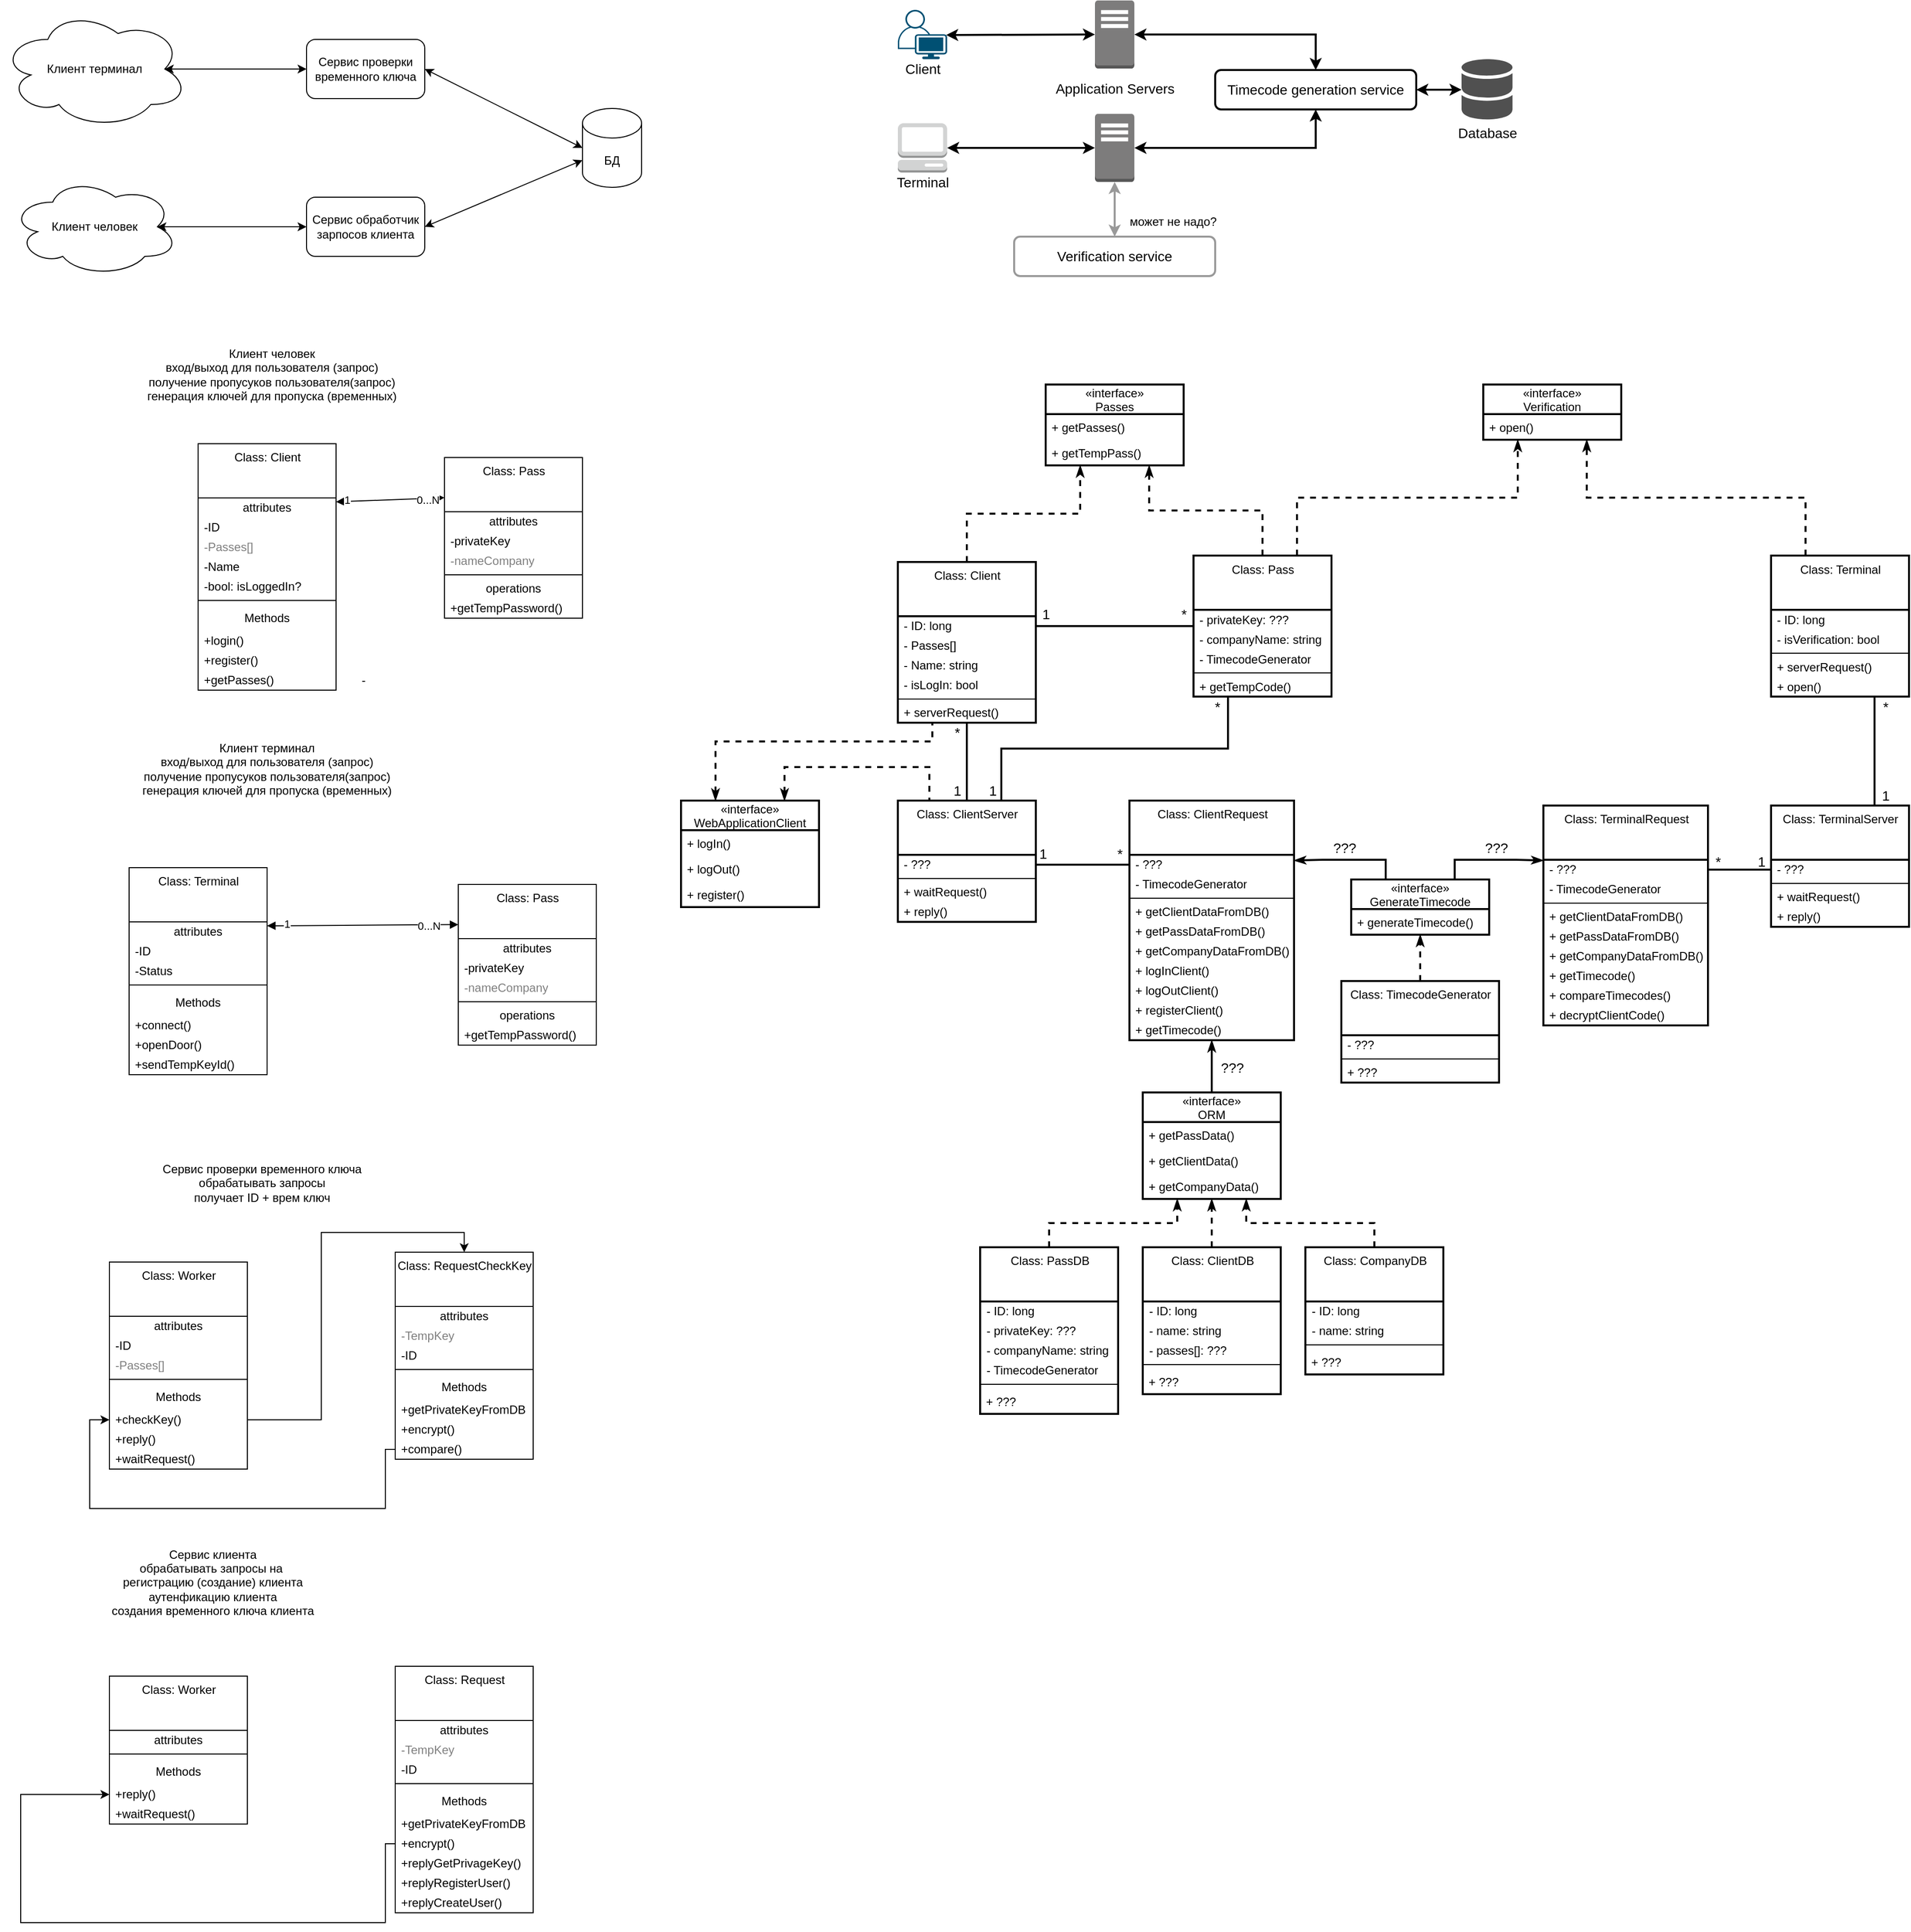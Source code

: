 <mxfile version="14.5.10" type="device"><diagram id="ccHhQuOtFgzH-oTgrX9H" name="Page-1"><mxGraphModel dx="1588" dy="948" grid="0" gridSize="10" guides="1" tooltips="1" connect="1" arrows="1" fold="1" page="1" pageScale="1" pageWidth="1654" pageHeight="2336" math="0" shadow="0"><root><mxCell id="0"/><mxCell id="1" parent="0"/><mxCell id="U_4GKqaZnmOy1W-jeUNt-1" value="Сервис проверки временного ключа" style="rounded=1;whiteSpace=wrap;html=1;" parent="1" vertex="1"><mxGeometry x="320" y="230" width="120" height="60" as="geometry"/></mxCell><mxCell id="U_4GKqaZnmOy1W-jeUNt-2" value="Сервис обработчик зарпосов клиента&lt;br&gt;" style="rounded=1;whiteSpace=wrap;html=1;" parent="1" vertex="1"><mxGeometry x="320" y="390" width="120" height="60" as="geometry"/></mxCell><mxCell id="U_4GKqaZnmOy1W-jeUNt-3" value="БД" style="shape=cylinder3;whiteSpace=wrap;html=1;boundedLbl=1;backgroundOutline=1;size=15;" parent="1" vertex="1"><mxGeometry x="600" y="300" width="60" height="80" as="geometry"/></mxCell><mxCell id="U_4GKqaZnmOy1W-jeUNt-6" value="&lt;span&gt;Клиент терминал&lt;/span&gt;" style="ellipse;shape=cloud;whiteSpace=wrap;html=1;" parent="1" vertex="1"><mxGeometry x="10" y="200" width="190" height="120" as="geometry"/></mxCell><mxCell id="U_4GKqaZnmOy1W-jeUNt-7" value="&lt;span&gt;Клиент человек&lt;/span&gt;" style="ellipse;shape=cloud;whiteSpace=wrap;html=1;" parent="1" vertex="1"><mxGeometry x="20" y="370" width="170" height="100" as="geometry"/></mxCell><mxCell id="U_4GKqaZnmOy1W-jeUNt-11" value="" style="endArrow=classic;startArrow=classic;html=1;entryX=0;entryY=0.5;entryDx=0;entryDy=0;exitX=0.875;exitY=0.5;exitDx=0;exitDy=0;exitPerimeter=0;" parent="1" source="U_4GKqaZnmOy1W-jeUNt-6" target="U_4GKqaZnmOy1W-jeUNt-1" edge="1"><mxGeometry width="50" height="50" relative="1" as="geometry"><mxPoint x="250" y="350" as="sourcePoint"/><mxPoint x="300" y="300" as="targetPoint"/></mxGeometry></mxCell><mxCell id="U_4GKqaZnmOy1W-jeUNt-12" value="" style="endArrow=classic;startArrow=classic;html=1;entryX=0;entryY=0.5;entryDx=0;entryDy=0;exitX=0.875;exitY=0.5;exitDx=0;exitDy=0;exitPerimeter=0;" parent="1" source="U_4GKqaZnmOy1W-jeUNt-7" target="U_4GKqaZnmOy1W-jeUNt-2" edge="1"><mxGeometry width="50" height="50" relative="1" as="geometry"><mxPoint x="190" y="470" as="sourcePoint"/><mxPoint x="260.711" y="420" as="targetPoint"/></mxGeometry></mxCell><mxCell id="U_4GKqaZnmOy1W-jeUNt-13" value="" style="endArrow=classic;startArrow=classic;html=1;entryX=0;entryY=0;entryDx=0;entryDy=52.5;entryPerimeter=0;exitX=1;exitY=0.5;exitDx=0;exitDy=0;" parent="1" source="U_4GKqaZnmOy1W-jeUNt-2" target="U_4GKqaZnmOy1W-jeUNt-3" edge="1"><mxGeometry width="50" height="50" relative="1" as="geometry"><mxPoint x="550" y="490" as="sourcePoint"/><mxPoint x="600" y="440" as="targetPoint"/></mxGeometry></mxCell><mxCell id="U_4GKqaZnmOy1W-jeUNt-14" value="" style="endArrow=classic;startArrow=classic;html=1;entryX=0;entryY=0.5;entryDx=0;entryDy=0;entryPerimeter=0;exitX=1;exitY=0.5;exitDx=0;exitDy=0;" parent="1" source="U_4GKqaZnmOy1W-jeUNt-1" target="U_4GKqaZnmOy1W-jeUNt-3" edge="1"><mxGeometry width="50" height="50" relative="1" as="geometry"><mxPoint x="450" y="430" as="sourcePoint"/><mxPoint x="610" y="362.5" as="targetPoint"/></mxGeometry></mxCell><mxCell id="U_4GKqaZnmOy1W-jeUNt-55" value="Клиент человек&lt;br&gt;вход/выход для пользователя (запрос)&lt;br&gt;получение пропусуков пользователя(запрос)&lt;br&gt;генерация ключей для пропуска (временных)" style="text;html=1;strokeColor=none;fillColor=none;align=center;verticalAlign=middle;whiteSpace=wrap;rounded=0;" parent="1" vertex="1"><mxGeometry x="130" y="540" width="310" height="60" as="geometry"/></mxCell><mxCell id="U_4GKqaZnmOy1W-jeUNt-57" value="Class: Client" style="swimlane;fontStyle=0;align=center;verticalAlign=top;childLayout=stackLayout;horizontal=1;startSize=55;horizontalStack=0;resizeParent=1;resizeParentMax=0;resizeLast=0;collapsible=0;marginBottom=0;html=1;" parent="1" vertex="1"><mxGeometry x="210" y="640" width="140" height="250" as="geometry"/></mxCell><mxCell id="U_4GKqaZnmOy1W-jeUNt-58" value="attributes" style="text;html=1;strokeColor=none;fillColor=none;align=center;verticalAlign=middle;spacingLeft=4;spacingRight=4;overflow=hidden;rotatable=0;points=[[0,0.5],[1,0.5]];portConstraint=eastwest;" parent="U_4GKqaZnmOy1W-jeUNt-57" vertex="1"><mxGeometry y="55" width="140" height="20" as="geometry"/></mxCell><mxCell id="U_4GKqaZnmOy1W-jeUNt-59" value="-ID" style="text;html=1;strokeColor=none;fillColor=none;align=left;verticalAlign=middle;spacingLeft=4;spacingRight=4;overflow=hidden;rotatable=0;points=[[0,0.5],[1,0.5]];portConstraint=eastwest;" parent="U_4GKqaZnmOy1W-jeUNt-57" vertex="1"><mxGeometry y="75" width="140" height="20" as="geometry"/></mxCell><mxCell id="U_4GKqaZnmOy1W-jeUNt-60" value="-Passes[]" style="text;html=1;strokeColor=none;fillColor=none;align=left;verticalAlign=middle;spacingLeft=4;spacingRight=4;overflow=hidden;rotatable=0;points=[[0,0.5],[1,0.5]];portConstraint=eastwest;fontColor=#808080;" parent="U_4GKqaZnmOy1W-jeUNt-57" vertex="1"><mxGeometry y="95" width="140" height="20" as="geometry"/></mxCell><mxCell id="U_4GKqaZnmOy1W-jeUNt-61" value="-Name" style="text;html=1;strokeColor=none;fillColor=none;align=left;verticalAlign=middle;spacingLeft=4;spacingRight=4;overflow=hidden;rotatable=0;points=[[0,0.5],[1,0.5]];portConstraint=eastwest;" parent="U_4GKqaZnmOy1W-jeUNt-57" vertex="1"><mxGeometry y="115" width="140" height="20" as="geometry"/></mxCell><mxCell id="U_4GKqaZnmOy1W-jeUNt-80" value="-bool: isLoggedIn?" style="text;html=1;strokeColor=none;fillColor=none;align=left;verticalAlign=middle;spacingLeft=4;spacingRight=4;overflow=hidden;rotatable=0;points=[[0,0.5],[1,0.5]];portConstraint=eastwest;" parent="U_4GKqaZnmOy1W-jeUNt-57" vertex="1"><mxGeometry y="135" width="140" height="20" as="geometry"/></mxCell><mxCell id="U_4GKqaZnmOy1W-jeUNt-62" value="" style="line;strokeWidth=1;fillColor=none;align=left;verticalAlign=middle;spacingTop=-1;spacingLeft=3;spacingRight=3;rotatable=0;labelPosition=right;points=[];portConstraint=eastwest;" parent="U_4GKqaZnmOy1W-jeUNt-57" vertex="1"><mxGeometry y="155" width="140" height="8" as="geometry"/></mxCell><mxCell id="U_4GKqaZnmOy1W-jeUNt-63" value="Methods" style="text;html=1;strokeColor=none;fillColor=none;align=center;verticalAlign=middle;spacingLeft=4;spacingRight=4;overflow=hidden;rotatable=0;points=[[0,0.5],[1,0.5]];portConstraint=eastwest;" parent="U_4GKqaZnmOy1W-jeUNt-57" vertex="1"><mxGeometry y="163" width="140" height="27" as="geometry"/></mxCell><mxCell id="U_4GKqaZnmOy1W-jeUNt-79" value="+login()" style="text;html=1;strokeColor=none;fillColor=none;align=left;verticalAlign=middle;spacingLeft=4;spacingRight=4;overflow=hidden;rotatable=0;points=[[0,0.5],[1,0.5]];portConstraint=eastwest;" parent="U_4GKqaZnmOy1W-jeUNt-57" vertex="1"><mxGeometry y="190" width="140" height="20" as="geometry"/></mxCell><mxCell id="U_4GKqaZnmOy1W-jeUNt-81" value="+register()" style="text;html=1;strokeColor=none;fillColor=none;align=left;verticalAlign=middle;spacingLeft=4;spacingRight=4;overflow=hidden;rotatable=0;points=[[0,0.5],[1,0.5]];portConstraint=eastwest;" parent="U_4GKqaZnmOy1W-jeUNt-57" vertex="1"><mxGeometry y="210" width="140" height="20" as="geometry"/></mxCell><mxCell id="U_4GKqaZnmOy1W-jeUNt-92" value="+getPasses()" style="text;html=1;strokeColor=none;fillColor=none;align=left;verticalAlign=middle;spacingLeft=4;spacingRight=4;overflow=hidden;rotatable=0;points=[[0,0.5],[1,0.5]];portConstraint=eastwest;" parent="U_4GKqaZnmOy1W-jeUNt-57" vertex="1"><mxGeometry y="230" width="140" height="20" as="geometry"/></mxCell><mxCell id="U_4GKqaZnmOy1W-jeUNt-65" value="Class: Pass" style="swimlane;fontStyle=0;align=center;verticalAlign=top;childLayout=stackLayout;horizontal=1;startSize=55;horizontalStack=0;resizeParent=1;resizeParentMax=0;resizeLast=0;collapsible=0;marginBottom=0;html=1;" parent="1" vertex="1"><mxGeometry x="460" y="654" width="140" height="163" as="geometry"/></mxCell><mxCell id="U_4GKqaZnmOy1W-jeUNt-66" value="attributes" style="text;html=1;strokeColor=none;fillColor=none;align=center;verticalAlign=middle;spacingLeft=4;spacingRight=4;overflow=hidden;rotatable=0;points=[[0,0.5],[1,0.5]];portConstraint=eastwest;" parent="U_4GKqaZnmOy1W-jeUNt-65" vertex="1"><mxGeometry y="55" width="140" height="20" as="geometry"/></mxCell><mxCell id="U_4GKqaZnmOy1W-jeUNt-67" value="-privateKey" style="text;html=1;strokeColor=none;fillColor=none;align=left;verticalAlign=middle;spacingLeft=4;spacingRight=4;overflow=hidden;rotatable=0;points=[[0,0.5],[1,0.5]];portConstraint=eastwest;" parent="U_4GKqaZnmOy1W-jeUNt-65" vertex="1"><mxGeometry y="75" width="140" height="20" as="geometry"/></mxCell><mxCell id="U_4GKqaZnmOy1W-jeUNt-68" value="-nameCompany" style="text;html=1;strokeColor=none;fillColor=none;align=left;verticalAlign=middle;spacingLeft=4;spacingRight=4;overflow=hidden;rotatable=0;points=[[0,0.5],[1,0.5]];portConstraint=eastwest;fontColor=#808080;" parent="U_4GKqaZnmOy1W-jeUNt-65" vertex="1"><mxGeometry y="95" width="140" height="20" as="geometry"/></mxCell><mxCell id="U_4GKqaZnmOy1W-jeUNt-70" value="" style="line;strokeWidth=1;fillColor=none;align=left;verticalAlign=middle;spacingTop=-1;spacingLeft=3;spacingRight=3;rotatable=0;labelPosition=right;points=[];portConstraint=eastwest;" parent="U_4GKqaZnmOy1W-jeUNt-65" vertex="1"><mxGeometry y="115" width="140" height="8" as="geometry"/></mxCell><mxCell id="U_4GKqaZnmOy1W-jeUNt-71" value="operations" style="text;html=1;strokeColor=none;fillColor=none;align=center;verticalAlign=middle;spacingLeft=4;spacingRight=4;overflow=hidden;rotatable=0;points=[[0,0.5],[1,0.5]];portConstraint=eastwest;" parent="U_4GKqaZnmOy1W-jeUNt-65" vertex="1"><mxGeometry y="123" width="140" height="20" as="geometry"/></mxCell><mxCell id="U_4GKqaZnmOy1W-jeUNt-93" value="+getTempPassword()&lt;span style=&quot;color: rgba(0 , 0 , 0 , 0) ; font-family: monospace ; font-size: 0px&quot;&gt;%3CmxGraphModel%3E%3Croot%3E%3CmxCell%20id%3D%220%22%2F%3E%3CmxCell%20id%3D%221%22%20parent%3D%220%22%2F%3E%3CmxCell%20id%3D%222%22%20value%3D%22...%22%20style%3D%22text%3Bhtml%3D1%3BstrokeColor%3Dnone%3BfillColor%3Dnone%3Balign%3Dleft%3BverticalAlign%3Dmiddle%3BspacingLeft%3D4%3BspacingRight%3D4%3Boverflow%3Dhidden%3Brotatable%3D0%3Bpoints%3D%5B%5B0%2C0.5%5D%2C%5B1%2C0.5%5D%5D%3BportConstraint%3Deastwest%3B%22%20vertex%3D%221%22%20parent%3D%221%22%3E%3CmxGeometry%20x%3D%22460%22%20y%3D%22755%22%20width%3D%22140%22%20height%3D%2220%22%20as%3D%22geometry%22%2F%3E%3C%2FmxCell%3E%3C%2Froot%3E%3C%2FmxGraphModel%&lt;/span&gt;" style="text;html=1;strokeColor=none;fillColor=none;align=left;verticalAlign=middle;spacingLeft=4;spacingRight=4;overflow=hidden;rotatable=0;points=[[0,0.5],[1,0.5]];portConstraint=eastwest;" parent="U_4GKqaZnmOy1W-jeUNt-65" vertex="1"><mxGeometry y="143" width="140" height="20" as="geometry"/></mxCell><mxCell id="U_4GKqaZnmOy1W-jeUNt-64" value="-" style="text;html=1;strokeColor=none;fillColor=none;align=left;verticalAlign=middle;spacingLeft=4;spacingRight=4;overflow=hidden;rotatable=0;points=[[0,0.5],[1,0.5]];portConstraint=eastwest;" parent="1" vertex="1"><mxGeometry x="370" y="870" width="140" height="20" as="geometry"/></mxCell><mxCell id="U_4GKqaZnmOy1W-jeUNt-96" value="" style="endArrow=block;startArrow=block;endFill=1;startFill=1;html=1;entryX=0;entryY=0.25;entryDx=0;entryDy=0;exitX=1;exitY=0.2;exitDx=0;exitDy=0;exitPerimeter=0;" parent="1" source="U_4GKqaZnmOy1W-jeUNt-58" target="U_4GKqaZnmOy1W-jeUNt-65" edge="1"><mxGeometry width="160" relative="1" as="geometry"><mxPoint x="420" y="760" as="sourcePoint"/><mxPoint x="580" y="760" as="targetPoint"/></mxGeometry></mxCell><mxCell id="U_4GKqaZnmOy1W-jeUNt-97" value="1" style="edgeLabel;html=1;align=center;verticalAlign=middle;resizable=0;points=[];" parent="U_4GKqaZnmOy1W-jeUNt-96" vertex="1" connectable="0"><mxGeometry x="-0.8" y="2" relative="1" as="geometry"><mxPoint as="offset"/></mxGeometry></mxCell><mxCell id="U_4GKqaZnmOy1W-jeUNt-98" value="0...N" style="edgeLabel;html=1;align=center;verticalAlign=middle;resizable=0;points=[];" parent="U_4GKqaZnmOy1W-jeUNt-96" vertex="1" connectable="0"><mxGeometry x="0.686" y="-1" relative="1" as="geometry"><mxPoint as="offset"/></mxGeometry></mxCell><mxCell id="U_4GKqaZnmOy1W-jeUNt-99" value="Клиент терминал&lt;br&gt;вход/выход для пользователя (запрос)&lt;br&gt;получение пропусуков пользователя(запрос)&lt;br&gt;генерация ключей для пропуска (временных)" style="text;html=1;strokeColor=none;fillColor=none;align=center;verticalAlign=middle;whiteSpace=wrap;rounded=0;" parent="1" vertex="1"><mxGeometry x="125" y="940" width="310" height="60" as="geometry"/></mxCell><mxCell id="U_4GKqaZnmOy1W-jeUNt-100" value="Class: Terminal" style="swimlane;fontStyle=0;align=center;verticalAlign=top;childLayout=stackLayout;horizontal=1;startSize=55;horizontalStack=0;resizeParent=1;resizeParentMax=0;resizeLast=0;collapsible=0;marginBottom=0;html=1;" parent="1" vertex="1"><mxGeometry x="140" y="1070" width="140" height="210" as="geometry"/></mxCell><mxCell id="U_4GKqaZnmOy1W-jeUNt-101" value="attributes" style="text;html=1;strokeColor=none;fillColor=none;align=center;verticalAlign=middle;spacingLeft=4;spacingRight=4;overflow=hidden;rotatable=0;points=[[0,0.5],[1,0.5]];portConstraint=eastwest;" parent="U_4GKqaZnmOy1W-jeUNt-100" vertex="1"><mxGeometry y="55" width="140" height="20" as="geometry"/></mxCell><mxCell id="U_4GKqaZnmOy1W-jeUNt-102" value="-ID" style="text;html=1;strokeColor=none;fillColor=none;align=left;verticalAlign=middle;spacingLeft=4;spacingRight=4;overflow=hidden;rotatable=0;points=[[0,0.5],[1,0.5]];portConstraint=eastwest;" parent="U_4GKqaZnmOy1W-jeUNt-100" vertex="1"><mxGeometry y="75" width="140" height="20" as="geometry"/></mxCell><mxCell id="U_4GKqaZnmOy1W-jeUNt-154" value="-Status" style="text;html=1;strokeColor=none;fillColor=none;align=left;verticalAlign=middle;spacingLeft=4;spacingRight=4;overflow=hidden;rotatable=0;points=[[0,0.5],[1,0.5]];portConstraint=eastwest;" parent="U_4GKqaZnmOy1W-jeUNt-100" vertex="1"><mxGeometry y="95" width="140" height="20" as="geometry"/></mxCell><mxCell id="U_4GKqaZnmOy1W-jeUNt-106" value="" style="line;strokeWidth=1;fillColor=none;align=left;verticalAlign=middle;spacingTop=-1;spacingLeft=3;spacingRight=3;rotatable=0;labelPosition=right;points=[];portConstraint=eastwest;" parent="U_4GKqaZnmOy1W-jeUNt-100" vertex="1"><mxGeometry y="115" width="140" height="8" as="geometry"/></mxCell><mxCell id="U_4GKqaZnmOy1W-jeUNt-107" value="Methods" style="text;html=1;strokeColor=none;fillColor=none;align=center;verticalAlign=middle;spacingLeft=4;spacingRight=4;overflow=hidden;rotatable=0;points=[[0,0.5],[1,0.5]];portConstraint=eastwest;" parent="U_4GKqaZnmOy1W-jeUNt-100" vertex="1"><mxGeometry y="123" width="140" height="27" as="geometry"/></mxCell><mxCell id="U_4GKqaZnmOy1W-jeUNt-151" value="+connect()" style="text;html=1;strokeColor=none;fillColor=none;align=left;verticalAlign=middle;spacingLeft=4;spacingRight=4;overflow=hidden;rotatable=0;points=[[0,0.5],[1,0.5]];portConstraint=eastwest;" parent="U_4GKqaZnmOy1W-jeUNt-100" vertex="1"><mxGeometry y="150" width="140" height="20" as="geometry"/></mxCell><mxCell id="U_4GKqaZnmOy1W-jeUNt-109" value="+openDoor()" style="text;html=1;strokeColor=none;fillColor=none;align=left;verticalAlign=middle;spacingLeft=4;spacingRight=4;overflow=hidden;rotatable=0;points=[[0,0.5],[1,0.5]];portConstraint=eastwest;" parent="U_4GKqaZnmOy1W-jeUNt-100" vertex="1"><mxGeometry y="170" width="140" height="20" as="geometry"/></mxCell><mxCell id="U_4GKqaZnmOy1W-jeUNt-152" value="+sendTempKeyId()" style="text;html=1;strokeColor=none;fillColor=none;align=left;verticalAlign=middle;spacingLeft=4;spacingRight=4;overflow=hidden;rotatable=0;points=[[0,0.5],[1,0.5]];portConstraint=eastwest;" parent="U_4GKqaZnmOy1W-jeUNt-100" vertex="1"><mxGeometry y="190" width="140" height="20" as="geometry"/></mxCell><mxCell id="U_4GKqaZnmOy1W-jeUNt-111" value="Class: Pass" style="swimlane;fontStyle=0;align=center;verticalAlign=top;childLayout=stackLayout;horizontal=1;startSize=55;horizontalStack=0;resizeParent=1;resizeParentMax=0;resizeLast=0;collapsible=0;marginBottom=0;html=1;" parent="1" vertex="1"><mxGeometry x="474.01" y="1087" width="140" height="163" as="geometry"/></mxCell><mxCell id="U_4GKqaZnmOy1W-jeUNt-112" value="attributes" style="text;html=1;strokeColor=none;fillColor=none;align=center;verticalAlign=middle;spacingLeft=4;spacingRight=4;overflow=hidden;rotatable=0;points=[[0,0.5],[1,0.5]];portConstraint=eastwest;" parent="U_4GKqaZnmOy1W-jeUNt-111" vertex="1"><mxGeometry y="55" width="140" height="20" as="geometry"/></mxCell><mxCell id="U_4GKqaZnmOy1W-jeUNt-113" value="-privateKey" style="text;html=1;strokeColor=none;fillColor=none;align=left;verticalAlign=middle;spacingLeft=4;spacingRight=4;overflow=hidden;rotatable=0;points=[[0,0.5],[1,0.5]];portConstraint=eastwest;" parent="U_4GKqaZnmOy1W-jeUNt-111" vertex="1"><mxGeometry y="75" width="140" height="20" as="geometry"/></mxCell><mxCell id="U_4GKqaZnmOy1W-jeUNt-114" value="-nameCompany" style="text;html=1;strokeColor=none;fillColor=none;align=left;verticalAlign=middle;spacingLeft=4;spacingRight=4;overflow=hidden;rotatable=0;points=[[0,0.5],[1,0.5]];portConstraint=eastwest;fontColor=#808080;" parent="U_4GKqaZnmOy1W-jeUNt-111" vertex="1"><mxGeometry y="95" width="140" height="20" as="geometry"/></mxCell><mxCell id="U_4GKqaZnmOy1W-jeUNt-115" value="" style="line;strokeWidth=1;fillColor=none;align=left;verticalAlign=middle;spacingTop=-1;spacingLeft=3;spacingRight=3;rotatable=0;labelPosition=right;points=[];portConstraint=eastwest;" parent="U_4GKqaZnmOy1W-jeUNt-111" vertex="1"><mxGeometry y="115" width="140" height="8" as="geometry"/></mxCell><mxCell id="U_4GKqaZnmOy1W-jeUNt-116" value="operations" style="text;html=1;strokeColor=none;fillColor=none;align=center;verticalAlign=middle;spacingLeft=4;spacingRight=4;overflow=hidden;rotatable=0;points=[[0,0.5],[1,0.5]];portConstraint=eastwest;" parent="U_4GKqaZnmOy1W-jeUNt-111" vertex="1"><mxGeometry y="123" width="140" height="20" as="geometry"/></mxCell><mxCell id="U_4GKqaZnmOy1W-jeUNt-117" value="+getTempPassword()&lt;span style=&quot;color: rgba(0 , 0 , 0 , 0) ; font-family: monospace ; font-size: 0px&quot;&gt;%3CmxGraphModel%3E%3Croot%3E%3CmxCell%20id%3D%220%22%2F%3E%3CmxCell%20id%3D%221%22%20parent%3D%220%22%2F%3E%3CmxCell%20id%3D%222%22%20value%3D%22...%22%20style%3D%22text%3Bhtml%3D1%3BstrokeColor%3Dnone%3BfillColor%3Dnone%3Balign%3Dleft%3BverticalAlign%3Dmiddle%3BspacingLeft%3D4%3BspacingRight%3D4%3Boverflow%3Dhidden%3Brotatable%3D0%3Bpoints%3D%5B%5B0%2C0.5%5D%2C%5B1%2C0.5%5D%5D%3BportConstraint%3Deastwest%3B%22%20vertex%3D%221%22%20parent%3D%221%22%3E%3CmxGeometry%20x%3D%22460%22%20y%3D%22755%22%20width%3D%22140%22%20height%3D%2220%22%20as%3D%22geometry%22%2F%3E%3C%2FmxCell%3E%3C%2Froot%3E%3C%2FmxGraphModel%&lt;/span&gt;" style="text;html=1;strokeColor=none;fillColor=none;align=left;verticalAlign=middle;spacingLeft=4;spacingRight=4;overflow=hidden;rotatable=0;points=[[0,0.5],[1,0.5]];portConstraint=eastwest;" parent="U_4GKqaZnmOy1W-jeUNt-111" vertex="1"><mxGeometry y="143" width="140" height="20" as="geometry"/></mxCell><mxCell id="U_4GKqaZnmOy1W-jeUNt-119" value="" style="endArrow=block;startArrow=block;endFill=1;startFill=1;html=1;entryX=0;entryY=0.25;entryDx=0;entryDy=0;exitX=1;exitY=0.2;exitDx=0;exitDy=0;exitPerimeter=0;" parent="1" source="U_4GKqaZnmOy1W-jeUNt-101" target="U_4GKqaZnmOy1W-jeUNt-111" edge="1"><mxGeometry width="160" relative="1" as="geometry"><mxPoint x="350" y="1190" as="sourcePoint"/><mxPoint x="510" y="1190" as="targetPoint"/></mxGeometry></mxCell><mxCell id="U_4GKqaZnmOy1W-jeUNt-120" value="1" style="edgeLabel;html=1;align=center;verticalAlign=middle;resizable=0;points=[];" parent="U_4GKqaZnmOy1W-jeUNt-119" vertex="1" connectable="0"><mxGeometry x="-0.8" y="2" relative="1" as="geometry"><mxPoint as="offset"/></mxGeometry></mxCell><mxCell id="U_4GKqaZnmOy1W-jeUNt-121" value="0...N" style="edgeLabel;html=1;align=center;verticalAlign=middle;resizable=0;points=[];" parent="U_4GKqaZnmOy1W-jeUNt-119" vertex="1" connectable="0"><mxGeometry x="0.686" y="-1" relative="1" as="geometry"><mxPoint as="offset"/></mxGeometry></mxCell><mxCell id="U_4GKqaZnmOy1W-jeUNt-122" value="Сервис проверки временного ключа&lt;br&gt;обрабатывать запросы&lt;br&gt;получает ID + врем ключ&lt;br&gt;" style="text;html=1;strokeColor=none;fillColor=none;align=center;verticalAlign=middle;whiteSpace=wrap;rounded=0;" parent="1" vertex="1"><mxGeometry x="120" y="1360" width="310" height="60" as="geometry"/></mxCell><mxCell id="U_4GKqaZnmOy1W-jeUNt-123" value="Class: Worker" style="swimlane;fontStyle=0;align=center;verticalAlign=top;childLayout=stackLayout;horizontal=1;startSize=55;horizontalStack=0;resizeParent=1;resizeParentMax=0;resizeLast=0;collapsible=0;marginBottom=0;html=1;" parent="1" vertex="1"><mxGeometry x="120" y="1470" width="140" height="210" as="geometry"/></mxCell><mxCell id="U_4GKqaZnmOy1W-jeUNt-124" value="attributes" style="text;html=1;strokeColor=none;fillColor=none;align=center;verticalAlign=middle;spacingLeft=4;spacingRight=4;overflow=hidden;rotatable=0;points=[[0,0.5],[1,0.5]];portConstraint=eastwest;" parent="U_4GKqaZnmOy1W-jeUNt-123" vertex="1"><mxGeometry y="55" width="140" height="20" as="geometry"/></mxCell><mxCell id="U_4GKqaZnmOy1W-jeUNt-125" value="-ID" style="text;html=1;strokeColor=none;fillColor=none;align=left;verticalAlign=middle;spacingLeft=4;spacingRight=4;overflow=hidden;rotatable=0;points=[[0,0.5],[1,0.5]];portConstraint=eastwest;" parent="U_4GKqaZnmOy1W-jeUNt-123" vertex="1"><mxGeometry y="75" width="140" height="20" as="geometry"/></mxCell><mxCell id="U_4GKqaZnmOy1W-jeUNt-126" value="-Passes[]" style="text;html=1;strokeColor=none;fillColor=none;align=left;verticalAlign=middle;spacingLeft=4;spacingRight=4;overflow=hidden;rotatable=0;points=[[0,0.5],[1,0.5]];portConstraint=eastwest;fontColor=#808080;" parent="U_4GKqaZnmOy1W-jeUNt-123" vertex="1"><mxGeometry y="95" width="140" height="20" as="geometry"/></mxCell><mxCell id="U_4GKqaZnmOy1W-jeUNt-127" value="" style="line;strokeWidth=1;fillColor=none;align=left;verticalAlign=middle;spacingTop=-1;spacingLeft=3;spacingRight=3;rotatable=0;labelPosition=right;points=[];portConstraint=eastwest;" parent="U_4GKqaZnmOy1W-jeUNt-123" vertex="1"><mxGeometry y="115" width="140" height="8" as="geometry"/></mxCell><mxCell id="U_4GKqaZnmOy1W-jeUNt-128" value="Methods" style="text;html=1;strokeColor=none;fillColor=none;align=center;verticalAlign=middle;spacingLeft=4;spacingRight=4;overflow=hidden;rotatable=0;points=[[0,0.5],[1,0.5]];portConstraint=eastwest;" parent="U_4GKqaZnmOy1W-jeUNt-123" vertex="1"><mxGeometry y="123" width="140" height="27" as="geometry"/></mxCell><mxCell id="U_4GKqaZnmOy1W-jeUNt-164" value="+checkKey()" style="text;html=1;strokeColor=none;fillColor=none;align=left;verticalAlign=middle;spacingLeft=4;spacingRight=4;overflow=hidden;rotatable=0;points=[[0,0.5],[1,0.5]];portConstraint=eastwest;" parent="U_4GKqaZnmOy1W-jeUNt-123" vertex="1"><mxGeometry y="150" width="140" height="20" as="geometry"/></mxCell><mxCell id="U_4GKqaZnmOy1W-jeUNt-169" value="+reply()" style="text;html=1;strokeColor=none;fillColor=none;align=left;verticalAlign=middle;spacingLeft=4;spacingRight=4;overflow=hidden;rotatable=0;points=[[0,0.5],[1,0.5]];portConstraint=eastwest;" parent="U_4GKqaZnmOy1W-jeUNt-123" vertex="1"><mxGeometry y="170" width="140" height="20" as="geometry"/></mxCell><mxCell id="U_4GKqaZnmOy1W-jeUNt-150" value="+waitRequest()" style="text;html=1;strokeColor=none;fillColor=none;align=left;verticalAlign=middle;spacingLeft=4;spacingRight=4;overflow=hidden;rotatable=0;points=[[0,0.5],[1,0.5]];portConstraint=eastwest;" parent="U_4GKqaZnmOy1W-jeUNt-123" vertex="1"><mxGeometry y="190" width="140" height="20" as="geometry"/></mxCell><mxCell id="U_4GKqaZnmOy1W-jeUNt-156" value="Class: RequestCheckKey" style="swimlane;fontStyle=0;align=center;verticalAlign=top;childLayout=stackLayout;horizontal=1;startSize=55;horizontalStack=0;resizeParent=1;resizeParentMax=0;resizeLast=0;collapsible=0;marginBottom=0;html=1;" parent="1" vertex="1"><mxGeometry x="410" y="1460" width="140" height="210" as="geometry"/></mxCell><mxCell id="U_4GKqaZnmOy1W-jeUNt-157" value="attributes" style="text;html=1;strokeColor=none;fillColor=none;align=center;verticalAlign=middle;spacingLeft=4;spacingRight=4;overflow=hidden;rotatable=0;points=[[0,0.5],[1,0.5]];portConstraint=eastwest;" parent="U_4GKqaZnmOy1W-jeUNt-156" vertex="1"><mxGeometry y="55" width="140" height="20" as="geometry"/></mxCell><mxCell id="U_4GKqaZnmOy1W-jeUNt-163" value="-TempKey" style="text;html=1;strokeColor=none;fillColor=none;align=left;verticalAlign=middle;spacingLeft=4;spacingRight=4;overflow=hidden;rotatable=0;points=[[0,0.5],[1,0.5]];portConstraint=eastwest;fontColor=#808080;" parent="U_4GKqaZnmOy1W-jeUNt-156" vertex="1"><mxGeometry y="75" width="140" height="20" as="geometry"/></mxCell><mxCell id="U_4GKqaZnmOy1W-jeUNt-158" value="-ID" style="text;html=1;strokeColor=none;fillColor=none;align=left;verticalAlign=middle;spacingLeft=4;spacingRight=4;overflow=hidden;rotatable=0;points=[[0,0.5],[1,0.5]];portConstraint=eastwest;" parent="U_4GKqaZnmOy1W-jeUNt-156" vertex="1"><mxGeometry y="95" width="140" height="20" as="geometry"/></mxCell><mxCell id="U_4GKqaZnmOy1W-jeUNt-160" value="" style="line;strokeWidth=1;fillColor=none;align=left;verticalAlign=middle;spacingTop=-1;spacingLeft=3;spacingRight=3;rotatable=0;labelPosition=right;points=[];portConstraint=eastwest;" parent="U_4GKqaZnmOy1W-jeUNt-156" vertex="1"><mxGeometry y="115" width="140" height="8" as="geometry"/></mxCell><mxCell id="U_4GKqaZnmOy1W-jeUNt-161" value="Methods" style="text;html=1;strokeColor=none;fillColor=none;align=center;verticalAlign=middle;spacingLeft=4;spacingRight=4;overflow=hidden;rotatable=0;points=[[0,0.5],[1,0.5]];portConstraint=eastwest;" parent="U_4GKqaZnmOy1W-jeUNt-156" vertex="1"><mxGeometry y="123" width="140" height="27" as="geometry"/></mxCell><mxCell id="U_4GKqaZnmOy1W-jeUNt-165" value="+getPrivateKeyFromDB" style="text;html=1;strokeColor=none;fillColor=none;align=left;verticalAlign=middle;spacingLeft=4;spacingRight=4;overflow=hidden;rotatable=0;points=[[0,0.5],[1,0.5]];portConstraint=eastwest;" parent="U_4GKqaZnmOy1W-jeUNt-156" vertex="1"><mxGeometry y="150" width="140" height="20" as="geometry"/></mxCell><mxCell id="U_4GKqaZnmOy1W-jeUNt-166" value="+encrypt()" style="text;html=1;strokeColor=none;fillColor=none;align=left;verticalAlign=middle;spacingLeft=4;spacingRight=4;overflow=hidden;rotatable=0;points=[[0,0.5],[1,0.5]];portConstraint=eastwest;" parent="U_4GKqaZnmOy1W-jeUNt-156" vertex="1"><mxGeometry y="170" width="140" height="20" as="geometry"/></mxCell><mxCell id="U_4GKqaZnmOy1W-jeUNt-129" value="+compare()" style="text;html=1;strokeColor=none;fillColor=none;align=left;verticalAlign=middle;spacingLeft=4;spacingRight=4;overflow=hidden;rotatable=0;points=[[0,0.5],[1,0.5]];portConstraint=eastwest;" parent="U_4GKqaZnmOy1W-jeUNt-156" vertex="1"><mxGeometry y="190" width="140" height="20" as="geometry"/></mxCell><mxCell id="U_4GKqaZnmOy1W-jeUNt-167" style="edgeStyle=orthogonalEdgeStyle;rounded=0;orthogonalLoop=1;jettySize=auto;html=1;exitX=1;exitY=0.5;exitDx=0;exitDy=0;entryX=0.5;entryY=0;entryDx=0;entryDy=0;" parent="1" source="U_4GKqaZnmOy1W-jeUNt-164" target="U_4GKqaZnmOy1W-jeUNt-156" edge="1"><mxGeometry relative="1" as="geometry"/></mxCell><mxCell id="U_4GKqaZnmOy1W-jeUNt-168" style="edgeStyle=orthogonalEdgeStyle;rounded=0;orthogonalLoop=1;jettySize=auto;html=1;exitX=0;exitY=0.5;exitDx=0;exitDy=0;entryX=0;entryY=0.5;entryDx=0;entryDy=0;" parent="1" source="U_4GKqaZnmOy1W-jeUNt-129" target="U_4GKqaZnmOy1W-jeUNt-164" edge="1"><mxGeometry relative="1" as="geometry"><Array as="points"><mxPoint x="400" y="1660"/><mxPoint x="400" y="1720"/><mxPoint x="100" y="1720"/><mxPoint x="100" y="1630"/></Array></mxGeometry></mxCell><mxCell id="U_4GKqaZnmOy1W-jeUNt-170" value="Сервис клиента&lt;br&gt;обрабатывать запросы на&amp;nbsp;&lt;br&gt;регистрацию (создание) клиента&lt;br&gt;аутенфикацию клиента&lt;br&gt;создания временного ключа клиента" style="text;html=1;strokeColor=none;fillColor=none;align=center;verticalAlign=middle;whiteSpace=wrap;rounded=0;" parent="1" vertex="1"><mxGeometry x="70" y="1760" width="310" height="70" as="geometry"/></mxCell><mxCell id="U_4GKqaZnmOy1W-jeUNt-171" value="Class: Worker" style="swimlane;fontStyle=0;align=center;verticalAlign=top;childLayout=stackLayout;horizontal=1;startSize=55;horizontalStack=0;resizeParent=1;resizeParentMax=0;resizeLast=0;collapsible=0;marginBottom=0;html=1;" parent="1" vertex="1"><mxGeometry x="120" y="1890" width="140" height="150" as="geometry"/></mxCell><mxCell id="U_4GKqaZnmOy1W-jeUNt-172" value="attributes" style="text;html=1;strokeColor=none;fillColor=none;align=center;verticalAlign=middle;spacingLeft=4;spacingRight=4;overflow=hidden;rotatable=0;points=[[0,0.5],[1,0.5]];portConstraint=eastwest;" parent="U_4GKqaZnmOy1W-jeUNt-171" vertex="1"><mxGeometry y="55" width="140" height="20" as="geometry"/></mxCell><mxCell id="U_4GKqaZnmOy1W-jeUNt-175" value="" style="line;strokeWidth=1;fillColor=none;align=left;verticalAlign=middle;spacingTop=-1;spacingLeft=3;spacingRight=3;rotatable=0;labelPosition=right;points=[];portConstraint=eastwest;" parent="U_4GKqaZnmOy1W-jeUNt-171" vertex="1"><mxGeometry y="75" width="140" height="8" as="geometry"/></mxCell><mxCell id="U_4GKqaZnmOy1W-jeUNt-176" value="Methods" style="text;html=1;strokeColor=none;fillColor=none;align=center;verticalAlign=middle;spacingLeft=4;spacingRight=4;overflow=hidden;rotatable=0;points=[[0,0.5],[1,0.5]];portConstraint=eastwest;" parent="U_4GKqaZnmOy1W-jeUNt-171" vertex="1"><mxGeometry y="83" width="140" height="27" as="geometry"/></mxCell><mxCell id="U_4GKqaZnmOy1W-jeUNt-178" value="+reply()" style="text;html=1;strokeColor=none;fillColor=none;align=left;verticalAlign=middle;spacingLeft=4;spacingRight=4;overflow=hidden;rotatable=0;points=[[0,0.5],[1,0.5]];portConstraint=eastwest;" parent="U_4GKqaZnmOy1W-jeUNt-171" vertex="1"><mxGeometry y="110" width="140" height="20" as="geometry"/></mxCell><mxCell id="U_4GKqaZnmOy1W-jeUNt-179" value="+waitRequest()" style="text;html=1;strokeColor=none;fillColor=none;align=left;verticalAlign=middle;spacingLeft=4;spacingRight=4;overflow=hidden;rotatable=0;points=[[0,0.5],[1,0.5]];portConstraint=eastwest;" parent="U_4GKqaZnmOy1W-jeUNt-171" vertex="1"><mxGeometry y="130" width="140" height="20" as="geometry"/></mxCell><mxCell id="U_4GKqaZnmOy1W-jeUNt-180" value="Class: Request" style="swimlane;fontStyle=0;align=center;verticalAlign=top;childLayout=stackLayout;horizontal=1;startSize=55;horizontalStack=0;resizeParent=1;resizeParentMax=0;resizeLast=0;collapsible=0;marginBottom=0;html=1;" parent="1" vertex="1"><mxGeometry x="410" y="1880" width="140" height="250" as="geometry"/></mxCell><mxCell id="U_4GKqaZnmOy1W-jeUNt-181" value="attributes" style="text;html=1;strokeColor=none;fillColor=none;align=center;verticalAlign=middle;spacingLeft=4;spacingRight=4;overflow=hidden;rotatable=0;points=[[0,0.5],[1,0.5]];portConstraint=eastwest;" parent="U_4GKqaZnmOy1W-jeUNt-180" vertex="1"><mxGeometry y="55" width="140" height="20" as="geometry"/></mxCell><mxCell id="U_4GKqaZnmOy1W-jeUNt-182" value="-TempKey" style="text;html=1;strokeColor=none;fillColor=none;align=left;verticalAlign=middle;spacingLeft=4;spacingRight=4;overflow=hidden;rotatable=0;points=[[0,0.5],[1,0.5]];portConstraint=eastwest;fontColor=#808080;" parent="U_4GKqaZnmOy1W-jeUNt-180" vertex="1"><mxGeometry y="75" width="140" height="20" as="geometry"/></mxCell><mxCell id="U_4GKqaZnmOy1W-jeUNt-183" value="-ID" style="text;html=1;strokeColor=none;fillColor=none;align=left;verticalAlign=middle;spacingLeft=4;spacingRight=4;overflow=hidden;rotatable=0;points=[[0,0.5],[1,0.5]];portConstraint=eastwest;" parent="U_4GKqaZnmOy1W-jeUNt-180" vertex="1"><mxGeometry y="95" width="140" height="20" as="geometry"/></mxCell><mxCell id="U_4GKqaZnmOy1W-jeUNt-184" value="" style="line;strokeWidth=1;fillColor=none;align=left;verticalAlign=middle;spacingTop=-1;spacingLeft=3;spacingRight=3;rotatable=0;labelPosition=right;points=[];portConstraint=eastwest;" parent="U_4GKqaZnmOy1W-jeUNt-180" vertex="1"><mxGeometry y="115" width="140" height="8" as="geometry"/></mxCell><mxCell id="U_4GKqaZnmOy1W-jeUNt-185" value="Methods" style="text;html=1;strokeColor=none;fillColor=none;align=center;verticalAlign=middle;spacingLeft=4;spacingRight=4;overflow=hidden;rotatable=0;points=[[0,0.5],[1,0.5]];portConstraint=eastwest;" parent="U_4GKqaZnmOy1W-jeUNt-180" vertex="1"><mxGeometry y="123" width="140" height="27" as="geometry"/></mxCell><mxCell id="U_4GKqaZnmOy1W-jeUNt-186" value="+getPrivateKeyFromDB" style="text;html=1;strokeColor=none;fillColor=none;align=left;verticalAlign=middle;spacingLeft=4;spacingRight=4;overflow=hidden;rotatable=0;points=[[0,0.5],[1,0.5]];portConstraint=eastwest;" parent="U_4GKqaZnmOy1W-jeUNt-180" vertex="1"><mxGeometry y="150" width="140" height="20" as="geometry"/></mxCell><mxCell id="U_4GKqaZnmOy1W-jeUNt-193" value="+encrypt()" style="text;html=1;strokeColor=none;fillColor=none;align=left;verticalAlign=middle;spacingLeft=4;spacingRight=4;overflow=hidden;rotatable=0;points=[[0,0.5],[1,0.5]];portConstraint=eastwest;" parent="U_4GKqaZnmOy1W-jeUNt-180" vertex="1"><mxGeometry y="170" width="140" height="20" as="geometry"/></mxCell><mxCell id="U_4GKqaZnmOy1W-jeUNt-195" value="+replyGetPrivageKey()" style="text;html=1;strokeColor=none;fillColor=none;align=left;verticalAlign=middle;spacingLeft=4;spacingRight=4;overflow=hidden;rotatable=0;points=[[0,0.5],[1,0.5]];portConstraint=eastwest;" parent="U_4GKqaZnmOy1W-jeUNt-180" vertex="1"><mxGeometry y="190" width="140" height="20" as="geometry"/></mxCell><mxCell id="U_4GKqaZnmOy1W-jeUNt-196" value="+replyRegisterUser()" style="text;html=1;strokeColor=none;fillColor=none;align=left;verticalAlign=middle;spacingLeft=4;spacingRight=4;overflow=hidden;rotatable=0;points=[[0,0.5],[1,0.5]];portConstraint=eastwest;" parent="U_4GKqaZnmOy1W-jeUNt-180" vertex="1"><mxGeometry y="210" width="140" height="20" as="geometry"/></mxCell><mxCell id="U_4GKqaZnmOy1W-jeUNt-194" value="+replyCreateUser()" style="text;html=1;strokeColor=none;fillColor=none;align=left;verticalAlign=middle;spacingLeft=4;spacingRight=4;overflow=hidden;rotatable=0;points=[[0,0.5],[1,0.5]];portConstraint=eastwest;" parent="U_4GKqaZnmOy1W-jeUNt-180" vertex="1"><mxGeometry y="230" width="140" height="20" as="geometry"/></mxCell><mxCell id="U_4GKqaZnmOy1W-jeUNt-190" style="edgeStyle=orthogonalEdgeStyle;rounded=0;orthogonalLoop=1;jettySize=auto;html=1;exitX=0;exitY=0.5;exitDx=0;exitDy=0;entryX=0;entryY=0.5;entryDx=0;entryDy=0;" parent="1" source="U_4GKqaZnmOy1W-jeUNt-193" edge="1"><mxGeometry relative="1" as="geometry"><Array as="points"><mxPoint x="400" y="2060"/><mxPoint x="400" y="2140"/><mxPoint x="30" y="2140"/><mxPoint x="30" y="2010"/></Array><mxPoint x="410" y="2080" as="sourcePoint"/><mxPoint x="120" y="2010" as="targetPoint"/></mxGeometry></mxCell><mxCell id="OIAlPtiUTgXxeErvuQyi-9" style="edgeStyle=orthogonalEdgeStyle;rounded=0;orthogonalLoop=1;jettySize=auto;html=1;exitX=0.98;exitY=0.51;exitDx=0;exitDy=0;exitPerimeter=0;startArrow=classic;startFill=1;strokeWidth=2;" edge="1" parent="1" source="OIAlPtiUTgXxeErvuQyi-1"><mxGeometry relative="1" as="geometry"><mxPoint x="1120" y="225" as="targetPoint"/></mxGeometry></mxCell><mxCell id="OIAlPtiUTgXxeErvuQyi-1" value="" style="points=[[0.35,0,0],[0.98,0.51,0],[1,0.71,0],[0.67,1,0],[0,0.795,0],[0,0.65,0]];verticalLabelPosition=bottom;html=1;verticalAlign=top;aspect=fixed;align=center;pointerEvents=1;shape=mxgraph.cisco19.user;fillColor=#005073;strokeColor=none;" vertex="1" parent="1"><mxGeometry x="920" y="200" width="50" height="50" as="geometry"/></mxCell><mxCell id="OIAlPtiUTgXxeErvuQyi-11" style="edgeStyle=orthogonalEdgeStyle;rounded=0;orthogonalLoop=1;jettySize=auto;html=1;exitX=1;exitY=0.5;exitDx=0;exitDy=0;exitPerimeter=0;startArrow=classic;startFill=1;strokeWidth=2;" edge="1" parent="1" source="OIAlPtiUTgXxeErvuQyi-3"><mxGeometry relative="1" as="geometry"><mxPoint x="1120" y="340" as="targetPoint"/></mxGeometry></mxCell><mxCell id="OIAlPtiUTgXxeErvuQyi-3" value="" style="outlineConnect=0;dashed=0;verticalLabelPosition=bottom;verticalAlign=top;align=center;html=1;shape=mxgraph.aws3.management_console;fillColor=#D2D3D3;gradientColor=none;" vertex="1" parent="1"><mxGeometry x="920" y="315" width="50" height="50" as="geometry"/></mxCell><mxCell id="OIAlPtiUTgXxeErvuQyi-6" value="" style="shadow=0;dashed=0;html=1;strokeColor=none;fillColor=#505050;labelPosition=center;verticalLabelPosition=bottom;verticalAlign=top;outlineConnect=0;align=center;shape=mxgraph.office.databases.database_mini_2;" vertex="1" parent="1"><mxGeometry x="1492" y="250" width="51.67" height="62" as="geometry"/></mxCell><mxCell id="OIAlPtiUTgXxeErvuQyi-10" style="edgeStyle=orthogonalEdgeStyle;rounded=0;orthogonalLoop=1;jettySize=auto;html=1;exitX=1;exitY=0.5;exitDx=0;exitDy=0;startArrow=classic;startFill=1;strokeWidth=2;" edge="1" parent="1" source="OIAlPtiUTgXxeErvuQyi-7" target="OIAlPtiUTgXxeErvuQyi-6"><mxGeometry relative="1" as="geometry"/></mxCell><mxCell id="OIAlPtiUTgXxeErvuQyi-14" style="edgeStyle=orthogonalEdgeStyle;rounded=0;orthogonalLoop=1;jettySize=auto;html=1;exitX=0.5;exitY=0;exitDx=0;exitDy=0;startArrow=classic;startFill=1;entryX=1;entryY=0.5;entryDx=0;entryDy=0;entryPerimeter=0;strokeWidth=2;" edge="1" parent="1" source="OIAlPtiUTgXxeErvuQyi-7" target="OIAlPtiUTgXxeErvuQyi-15"><mxGeometry relative="1" as="geometry"><mxPoint x="1166" y="230" as="targetPoint"/><Array as="points"><mxPoint x="1344" y="225"/></Array></mxGeometry></mxCell><mxCell id="OIAlPtiUTgXxeErvuQyi-17" style="edgeStyle=orthogonalEdgeStyle;rounded=0;orthogonalLoop=1;jettySize=auto;html=1;exitX=0.5;exitY=1;exitDx=0;exitDy=0;entryX=1;entryY=0.5;entryDx=0;entryDy=0;entryPerimeter=0;startArrow=classic;startFill=1;strokeWidth=2;" edge="1" parent="1" source="OIAlPtiUTgXxeErvuQyi-7" target="OIAlPtiUTgXxeErvuQyi-16"><mxGeometry relative="1" as="geometry"/></mxCell><mxCell id="OIAlPtiUTgXxeErvuQyi-7" value="&lt;font style=&quot;font-size: 14px&quot;&gt;Timecode generation service&lt;/font&gt;" style="rounded=1;whiteSpace=wrap;html=1;strokeWidth=2;" vertex="1" parent="1"><mxGeometry x="1242" y="261" width="204" height="40" as="geometry"/></mxCell><mxCell id="OIAlPtiUTgXxeErvuQyi-12" style="edgeStyle=orthogonalEdgeStyle;rounded=0;orthogonalLoop=1;jettySize=auto;html=1;exitX=0.5;exitY=0;exitDx=0;exitDy=0;startArrow=classic;startFill=1;entryX=0.5;entryY=1;entryDx=0;entryDy=0;entryPerimeter=0;strokeWidth=2;strokeColor=#999999;" edge="1" parent="1" source="OIAlPtiUTgXxeErvuQyi-8" target="OIAlPtiUTgXxeErvuQyi-16"><mxGeometry relative="1" as="geometry"><mxPoint x="1143" y="390" as="targetPoint"/></mxGeometry></mxCell><mxCell id="OIAlPtiUTgXxeErvuQyi-8" value="&lt;font style=&quot;font-size: 14px&quot;&gt;Verification service&lt;/font&gt;" style="rounded=1;whiteSpace=wrap;html=1;strokeWidth=2;strokeColor=#999999;" vertex="1" parent="1"><mxGeometry x="1038" y="430" width="204" height="40" as="geometry"/></mxCell><mxCell id="OIAlPtiUTgXxeErvuQyi-15" value="" style="outlineConnect=0;dashed=0;verticalLabelPosition=bottom;verticalAlign=top;align=center;html=1;shape=mxgraph.aws3.traditional_server;fillColor=#7D7C7C;gradientColor=none;" vertex="1" parent="1"><mxGeometry x="1120" y="190.5" width="40" height="69" as="geometry"/></mxCell><mxCell id="OIAlPtiUTgXxeErvuQyi-16" value="" style="outlineConnect=0;dashed=0;verticalLabelPosition=bottom;verticalAlign=top;align=center;html=1;shape=mxgraph.aws3.traditional_server;fillColor=#7D7C7C;gradientColor=none;" vertex="1" parent="1"><mxGeometry x="1120" y="305.5" width="40" height="69" as="geometry"/></mxCell><mxCell id="OIAlPtiUTgXxeErvuQyi-18" value="&lt;font style=&quot;font-size: 14px&quot;&gt;Application Servers&lt;/font&gt;" style="text;html=1;align=center;verticalAlign=middle;resizable=0;points=[];autosize=1;strokeColor=none;" vertex="1" parent="1"><mxGeometry x="1070" y="270" width="140" height="20" as="geometry"/></mxCell><mxCell id="OIAlPtiUTgXxeErvuQyi-19" value="&lt;font style=&quot;font-size: 14px&quot;&gt;Client&lt;/font&gt;" style="text;html=1;align=center;verticalAlign=middle;resizable=0;points=[];autosize=1;strokeColor=none;" vertex="1" parent="1"><mxGeometry x="920" y="250" width="50" height="20" as="geometry"/></mxCell><mxCell id="OIAlPtiUTgXxeErvuQyi-20" value="&lt;font style=&quot;font-size: 14px&quot;&gt;Terminal&lt;/font&gt;" style="text;html=1;align=center;verticalAlign=middle;resizable=0;points=[];autosize=1;strokeColor=none;" vertex="1" parent="1"><mxGeometry x="910" y="365" width="70" height="20" as="geometry"/></mxCell><mxCell id="OIAlPtiUTgXxeErvuQyi-21" value="&lt;font style=&quot;font-size: 14px&quot;&gt;Database&lt;/font&gt;" style="text;html=1;align=center;verticalAlign=middle;resizable=0;points=[];autosize=1;strokeColor=none;" vertex="1" parent="1"><mxGeometry x="1477.84" y="315" width="80" height="20" as="geometry"/></mxCell><mxCell id="OIAlPtiUTgXxeErvuQyi-74" style="edgeStyle=orthogonalEdgeStyle;rounded=0;orthogonalLoop=1;jettySize=auto;html=1;exitX=0.5;exitY=0;exitDx=0;exitDy=0;startArrow=none;startFill=0;endArrow=classicThin;endFill=1;strokeWidth=2;entryX=0.25;entryY=1;entryDx=0;entryDy=0;dashed=1;" edge="1" parent="1" source="OIAlPtiUTgXxeErvuQyi-22" target="OIAlPtiUTgXxeErvuQyi-54"><mxGeometry relative="1" as="geometry"><mxPoint x="1100" y="680" as="targetPoint"/></mxGeometry></mxCell><mxCell id="OIAlPtiUTgXxeErvuQyi-22" value="Class: Client" style="swimlane;fontStyle=0;align=center;verticalAlign=top;childLayout=stackLayout;horizontal=1;startSize=55;horizontalStack=0;resizeParent=1;resizeParentMax=0;resizeLast=0;collapsible=0;marginBottom=0;html=1;strokeWidth=2;" vertex="1" parent="1"><mxGeometry x="920" y="760" width="140" height="163" as="geometry"/></mxCell><mxCell id="OIAlPtiUTgXxeErvuQyi-24" value="- ID: long" style="text;html=1;strokeColor=none;fillColor=none;align=left;verticalAlign=middle;spacingLeft=4;spacingRight=4;overflow=hidden;rotatable=0;points=[[0,0.5],[1,0.5]];portConstraint=eastwest;" vertex="1" parent="OIAlPtiUTgXxeErvuQyi-22"><mxGeometry y="55" width="140" height="20" as="geometry"/></mxCell><mxCell id="OIAlPtiUTgXxeErvuQyi-25" value="&lt;font color=&quot;#000000&quot;&gt;- Passes[]&lt;/font&gt;" style="text;html=1;strokeColor=none;fillColor=none;align=left;verticalAlign=middle;spacingLeft=4;spacingRight=4;overflow=hidden;rotatable=0;points=[[0,0.5],[1,0.5]];portConstraint=eastwest;fontColor=#808080;" vertex="1" parent="OIAlPtiUTgXxeErvuQyi-22"><mxGeometry y="75" width="140" height="20" as="geometry"/></mxCell><mxCell id="OIAlPtiUTgXxeErvuQyi-26" value="- Name: string" style="text;html=1;strokeColor=none;fillColor=none;align=left;verticalAlign=middle;spacingLeft=4;spacingRight=4;overflow=hidden;rotatable=0;points=[[0,0.5],[1,0.5]];portConstraint=eastwest;" vertex="1" parent="OIAlPtiUTgXxeErvuQyi-22"><mxGeometry y="95" width="140" height="20" as="geometry"/></mxCell><mxCell id="OIAlPtiUTgXxeErvuQyi-27" value="- isLogIn: bool" style="text;html=1;strokeColor=none;fillColor=none;align=left;verticalAlign=middle;spacingLeft=4;spacingRight=4;overflow=hidden;rotatable=0;points=[[0,0.5],[1,0.5]];portConstraint=eastwest;" vertex="1" parent="OIAlPtiUTgXxeErvuQyi-22"><mxGeometry y="115" width="140" height="20" as="geometry"/></mxCell><mxCell id="OIAlPtiUTgXxeErvuQyi-28" value="" style="line;strokeWidth=1;fillColor=none;align=left;verticalAlign=middle;spacingTop=-1;spacingLeft=3;spacingRight=3;rotatable=0;labelPosition=right;points=[];portConstraint=eastwest;" vertex="1" parent="OIAlPtiUTgXxeErvuQyi-22"><mxGeometry y="135" width="140" height="8" as="geometry"/></mxCell><mxCell id="OIAlPtiUTgXxeErvuQyi-32" value="+ serverRequest()" style="text;html=1;strokeColor=none;fillColor=none;align=left;verticalAlign=middle;spacingLeft=4;spacingRight=4;overflow=hidden;rotatable=0;points=[[0,0.5],[1,0.5]];portConstraint=eastwest;" vertex="1" parent="OIAlPtiUTgXxeErvuQyi-22"><mxGeometry y="143" width="140" height="20" as="geometry"/></mxCell><mxCell id="OIAlPtiUTgXxeErvuQyi-76" style="edgeStyle=orthogonalEdgeStyle;rounded=0;orthogonalLoop=1;jettySize=auto;html=1;exitX=0.5;exitY=0;exitDx=0;exitDy=0;entryX=0.75;entryY=1;entryDx=0;entryDy=0;startArrow=none;startFill=0;endArrow=classicThin;endFill=1;strokeWidth=2;dashed=1;" edge="1" parent="1" source="OIAlPtiUTgXxeErvuQyi-34" target="OIAlPtiUTgXxeErvuQyi-54"><mxGeometry relative="1" as="geometry"/></mxCell><mxCell id="OIAlPtiUTgXxeErvuQyi-180" style="edgeStyle=orthogonalEdgeStyle;rounded=0;orthogonalLoop=1;jettySize=auto;html=1;exitX=0.75;exitY=0;exitDx=0;exitDy=0;startArrow=none;startFill=0;endArrow=classicThin;endFill=1;strokeWidth=2;dashed=1;entryX=0.25;entryY=1;entryDx=0;entryDy=0;" edge="1" parent="1" source="OIAlPtiUTgXxeErvuQyi-34" target="OIAlPtiUTgXxeErvuQyi-177"><mxGeometry relative="1" as="geometry"><mxPoint x="1544.167" y="649.667" as="targetPoint"/></mxGeometry></mxCell><mxCell id="OIAlPtiUTgXxeErvuQyi-34" value="Class: Pass" style="swimlane;fontStyle=0;align=center;verticalAlign=top;childLayout=stackLayout;horizontal=1;startSize=55;horizontalStack=0;resizeParent=1;resizeParentMax=0;resizeLast=0;collapsible=0;marginBottom=0;html=1;strokeWidth=2;" vertex="1" parent="1"><mxGeometry x="1220" y="753.5" width="140" height="143" as="geometry"/></mxCell><mxCell id="OIAlPtiUTgXxeErvuQyi-36" value="- privateKey: ???" style="text;html=1;strokeColor=none;fillColor=none;align=left;verticalAlign=middle;spacingLeft=4;spacingRight=4;overflow=hidden;rotatable=0;points=[[0,0.5],[1,0.5]];portConstraint=eastwest;" vertex="1" parent="OIAlPtiUTgXxeErvuQyi-34"><mxGeometry y="55" width="140" height="20" as="geometry"/></mxCell><mxCell id="OIAlPtiUTgXxeErvuQyi-37" value="&lt;font color=&quot;#000000&quot;&gt;- companyName: string&lt;/font&gt;" style="text;html=1;strokeColor=none;fillColor=none;align=left;verticalAlign=middle;spacingLeft=4;spacingRight=4;overflow=hidden;rotatable=0;points=[[0,0.5],[1,0.5]];portConstraint=eastwest;fontColor=#808080;" vertex="1" parent="OIAlPtiUTgXxeErvuQyi-34"><mxGeometry y="75" width="140" height="20" as="geometry"/></mxCell><mxCell id="OIAlPtiUTgXxeErvuQyi-72" value="&lt;font color=&quot;#000000&quot;&gt;- TimecodeGenerator&lt;/font&gt;" style="text;html=1;strokeColor=none;fillColor=none;align=left;verticalAlign=middle;spacingLeft=4;spacingRight=4;overflow=hidden;rotatable=0;points=[[0,0.5],[1,0.5]];portConstraint=eastwest;fontColor=#808080;" vertex="1" parent="OIAlPtiUTgXxeErvuQyi-34"><mxGeometry y="95" width="140" height="20" as="geometry"/></mxCell><mxCell id="OIAlPtiUTgXxeErvuQyi-38" value="" style="line;strokeWidth=1;fillColor=none;align=left;verticalAlign=middle;spacingTop=-1;spacingLeft=3;spacingRight=3;rotatable=0;labelPosition=right;points=[];portConstraint=eastwest;" vertex="1" parent="OIAlPtiUTgXxeErvuQyi-34"><mxGeometry y="115" width="140" height="8" as="geometry"/></mxCell><mxCell id="OIAlPtiUTgXxeErvuQyi-40" value="+ getTempCode()&lt;span style=&quot;color: rgba(0 , 0 , 0 , 0) ; font-family: monospace ; font-size: 0px&quot;&gt;%3CmxGraphModel%3E%3Croot%3E%3CmxCell%20id%3D%220%22%2F%3E%3CmxCell%20id%3D%221%22%20parent%3D%220%22%2F%3E%3CmxCell%20id%3D%222%22%20value%3D%22...%22%20style%3D%22text%3Bhtml%3D1%3BstrokeColor%3Dnone%3BfillColor%3Dnone%3Balign%3Dleft%3BverticalAlign%3Dmiddle%3BspacingLeft%3D4%3BspacingRight%3D4%3Boverflow%3Dhidden%3Brotatable%3D0%3Bpoints%3D%5B%5B0%2C0.5%5D%2C%5B1%2C0.5%5D%5D%3BportConstraint%3Deastwest%3B%22%20vertex%3D%221%22%20parent%3D%221%22%3E%3CmxGeometry%20x%3D%22460%22%20y%3D%22755%22%20width%3D%22140%22%20height%3D%2220%22%20as%3D%22geometry%22%2F%3E%3C%2FmxCell%3E%3C%2Froot%3E%3C%2FmxGraphModel%&lt;/span&gt;" style="text;html=1;strokeColor=none;fillColor=none;align=left;verticalAlign=middle;spacingLeft=4;spacingRight=4;overflow=hidden;rotatable=0;points=[[0,0.5],[1,0.5]];portConstraint=eastwest;" vertex="1" parent="OIAlPtiUTgXxeErvuQyi-34"><mxGeometry y="123" width="140" height="20" as="geometry"/></mxCell><mxCell id="OIAlPtiUTgXxeErvuQyi-69" style="edgeStyle=orthogonalEdgeStyle;rounded=0;orthogonalLoop=1;jettySize=auto;html=1;exitX=0.25;exitY=0;exitDx=0;exitDy=0;startArrow=classicThin;startFill=1;endArrow=none;endFill=0;strokeWidth=2;dashed=1;entryX=0.25;entryY=1;entryDx=0;entryDy=0;" edge="1" parent="1" source="OIAlPtiUTgXxeErvuQyi-49" target="OIAlPtiUTgXxeErvuQyi-22"><mxGeometry relative="1" as="geometry"><mxPoint x="949" y="929" as="targetPoint"/><Array as="points"><mxPoint x="735" y="942"/><mxPoint x="955" y="942"/></Array></mxGeometry></mxCell><mxCell id="OIAlPtiUTgXxeErvuQyi-49" value="«interface»&#10;WebApplicationClient" style="swimlane;fontStyle=0;childLayout=stackLayout;horizontal=1;startSize=30;fillColor=none;horizontalStack=0;resizeParent=1;resizeParentMax=0;resizeLast=0;collapsible=1;marginBottom=0;strokeWidth=2;" vertex="1" parent="1"><mxGeometry x="700" y="1002" width="140" height="108" as="geometry"/></mxCell><mxCell id="OIAlPtiUTgXxeErvuQyi-51" value="+ logIn()" style="text;strokeColor=none;fillColor=none;align=left;verticalAlign=top;spacingLeft=4;spacingRight=4;overflow=hidden;rotatable=0;points=[[0,0.5],[1,0.5]];portConstraint=eastwest;" vertex="1" parent="OIAlPtiUTgXxeErvuQyi-49"><mxGeometry y="30" width="140" height="26" as="geometry"/></mxCell><mxCell id="OIAlPtiUTgXxeErvuQyi-52" value="+ logOut()" style="text;strokeColor=none;fillColor=none;align=left;verticalAlign=top;spacingLeft=4;spacingRight=4;overflow=hidden;rotatable=0;points=[[0,0.5],[1,0.5]];portConstraint=eastwest;" vertex="1" parent="OIAlPtiUTgXxeErvuQyi-49"><mxGeometry y="56" width="140" height="26" as="geometry"/></mxCell><mxCell id="OIAlPtiUTgXxeErvuQyi-53" value="+ register()" style="text;strokeColor=none;fillColor=none;align=left;verticalAlign=top;spacingLeft=4;spacingRight=4;overflow=hidden;rotatable=0;points=[[0,0.5],[1,0.5]];portConstraint=eastwest;" vertex="1" parent="OIAlPtiUTgXxeErvuQyi-49"><mxGeometry y="82" width="140" height="26" as="geometry"/></mxCell><mxCell id="OIAlPtiUTgXxeErvuQyi-54" value="«interface»&#10;Passes" style="swimlane;fontStyle=0;childLayout=stackLayout;horizontal=1;startSize=30;fillColor=none;horizontalStack=0;resizeParent=1;resizeParentMax=0;resizeLast=0;collapsible=1;marginBottom=0;strokeWidth=2;" vertex="1" parent="1"><mxGeometry x="1070" y="580" width="140" height="82" as="geometry"/></mxCell><mxCell id="OIAlPtiUTgXxeErvuQyi-55" value="+ getPasses()" style="text;strokeColor=none;fillColor=none;align=left;verticalAlign=top;spacingLeft=4;spacingRight=4;overflow=hidden;rotatable=0;points=[[0,0.5],[1,0.5]];portConstraint=eastwest;" vertex="1" parent="OIAlPtiUTgXxeErvuQyi-54"><mxGeometry y="30" width="140" height="26" as="geometry"/></mxCell><mxCell id="OIAlPtiUTgXxeErvuQyi-63" value="+ getTempPass()" style="text;strokeColor=none;fillColor=none;align=left;verticalAlign=top;spacingLeft=4;spacingRight=4;overflow=hidden;rotatable=0;points=[[0,0.5],[1,0.5]];portConstraint=eastwest;" vertex="1" parent="OIAlPtiUTgXxeErvuQyi-54"><mxGeometry y="56" width="140" height="26" as="geometry"/></mxCell><mxCell id="OIAlPtiUTgXxeErvuQyi-185" style="edgeStyle=orthogonalEdgeStyle;rounded=0;orthogonalLoop=1;jettySize=auto;html=1;exitX=0.5;exitY=0;exitDx=0;exitDy=0;dashed=1;startArrow=none;startFill=0;endArrow=classicThin;endFill=1;strokeWidth=2;entryX=0.5;entryY=1;entryDx=0;entryDy=0;" edge="1" parent="1" source="OIAlPtiUTgXxeErvuQyi-58" target="OIAlPtiUTgXxeErvuQyi-183"><mxGeometry relative="1" as="geometry"><mxPoint x="1450" y="1150" as="targetPoint"/></mxGeometry></mxCell><mxCell id="OIAlPtiUTgXxeErvuQyi-58" value="Class: TimecodeGenerator" style="swimlane;fontStyle=0;align=center;verticalAlign=top;childLayout=stackLayout;horizontal=1;startSize=55;horizontalStack=0;resizeParent=1;resizeParentMax=0;resizeLast=0;collapsible=0;marginBottom=0;html=1;strokeWidth=2;" vertex="1" parent="1"><mxGeometry x="1370" y="1185" width="160" height="103" as="geometry"/></mxCell><mxCell id="OIAlPtiUTgXxeErvuQyi-59" value="- ???" style="text;html=1;strokeColor=none;fillColor=none;align=left;verticalAlign=middle;spacingLeft=4;spacingRight=4;overflow=hidden;rotatable=0;points=[[0,0.5],[1,0.5]];portConstraint=eastwest;" vertex="1" parent="OIAlPtiUTgXxeErvuQyi-58"><mxGeometry y="55" width="160" height="20" as="geometry"/></mxCell><mxCell id="OIAlPtiUTgXxeErvuQyi-61" value="" style="line;strokeWidth=1;fillColor=none;align=left;verticalAlign=middle;spacingTop=-1;spacingLeft=3;spacingRight=3;rotatable=0;labelPosition=right;points=[];portConstraint=eastwest;" vertex="1" parent="OIAlPtiUTgXxeErvuQyi-58"><mxGeometry y="75" width="160" height="8" as="geometry"/></mxCell><mxCell id="OIAlPtiUTgXxeErvuQyi-62" value="+ ???" style="text;html=1;strokeColor=none;fillColor=none;align=left;verticalAlign=middle;spacingLeft=4;spacingRight=4;overflow=hidden;rotatable=0;points=[[0,0.5],[1,0.5]];portConstraint=eastwest;" vertex="1" parent="OIAlPtiUTgXxeErvuQyi-58"><mxGeometry y="83" width="160" height="20" as="geometry"/></mxCell><mxCell id="OIAlPtiUTgXxeErvuQyi-64" style="edgeStyle=orthogonalEdgeStyle;rounded=0;orthogonalLoop=1;jettySize=auto;html=1;exitX=1;exitY=0.5;exitDx=0;exitDy=0;entryX=0;entryY=0.5;entryDx=0;entryDy=0;startArrow=none;startFill=0;strokeWidth=2;endArrow=none;endFill=0;" edge="1" parent="1" source="OIAlPtiUTgXxeErvuQyi-24" target="OIAlPtiUTgXxeErvuQyi-34"><mxGeometry relative="1" as="geometry"/></mxCell><mxCell id="OIAlPtiUTgXxeErvuQyi-65" value="&lt;font style=&quot;font-size: 14px&quot;&gt;1&lt;/font&gt;" style="text;html=1;align=center;verticalAlign=middle;resizable=0;points=[];autosize=1;strokeColor=none;" vertex="1" parent="1"><mxGeometry x="1060" y="803" width="20" height="20" as="geometry"/></mxCell><mxCell id="OIAlPtiUTgXxeErvuQyi-66" value="&lt;font style=&quot;font-size: 14px&quot;&gt;*&lt;/font&gt;" style="text;html=1;align=center;verticalAlign=middle;resizable=0;points=[];autosize=1;strokeColor=none;" vertex="1" parent="1"><mxGeometry x="1200" y="803" width="20" height="20" as="geometry"/></mxCell><mxCell id="OIAlPtiUTgXxeErvuQyi-77" value="Class: ClientRequest" style="swimlane;fontStyle=0;align=center;verticalAlign=top;childLayout=stackLayout;horizontal=1;startSize=55;horizontalStack=0;resizeParent=1;resizeParentMax=0;resizeLast=0;collapsible=0;marginBottom=0;html=1;strokeWidth=2;" vertex="1" parent="1"><mxGeometry x="1155" y="1002" width="167" height="243" as="geometry"/></mxCell><mxCell id="OIAlPtiUTgXxeErvuQyi-78" value="- ???" style="text;html=1;strokeColor=none;fillColor=none;align=left;verticalAlign=middle;spacingLeft=4;spacingRight=4;overflow=hidden;rotatable=0;points=[[0,0.5],[1,0.5]];portConstraint=eastwest;" vertex="1" parent="OIAlPtiUTgXxeErvuQyi-77"><mxGeometry y="55" width="167" height="20" as="geometry"/></mxCell><mxCell id="OIAlPtiUTgXxeErvuQyi-80" value="&lt;font color=&quot;#000000&quot;&gt;- TimecodeGenerator&lt;/font&gt;" style="text;html=1;strokeColor=none;fillColor=none;align=left;verticalAlign=middle;spacingLeft=4;spacingRight=4;overflow=hidden;rotatable=0;points=[[0,0.5],[1,0.5]];portConstraint=eastwest;fontColor=#808080;" vertex="1" parent="OIAlPtiUTgXxeErvuQyi-77"><mxGeometry y="75" width="167" height="20" as="geometry"/></mxCell><mxCell id="OIAlPtiUTgXxeErvuQyi-81" value="" style="line;strokeWidth=1;fillColor=none;align=left;verticalAlign=middle;spacingTop=-1;spacingLeft=3;spacingRight=3;rotatable=0;labelPosition=right;points=[];portConstraint=eastwest;" vertex="1" parent="OIAlPtiUTgXxeErvuQyi-77"><mxGeometry y="95" width="167" height="8" as="geometry"/></mxCell><mxCell id="OIAlPtiUTgXxeErvuQyi-82" value="+ getClientDataFromDB()" style="text;html=1;strokeColor=none;fillColor=none;align=left;verticalAlign=middle;spacingLeft=4;spacingRight=4;overflow=hidden;rotatable=0;points=[[0,0.5],[1,0.5]];portConstraint=eastwest;" vertex="1" parent="OIAlPtiUTgXxeErvuQyi-77"><mxGeometry y="103" width="167" height="20" as="geometry"/></mxCell><mxCell id="OIAlPtiUTgXxeErvuQyi-116" value="+ getPassDataFromDB()" style="text;html=1;strokeColor=none;fillColor=none;align=left;verticalAlign=middle;spacingLeft=4;spacingRight=4;overflow=hidden;rotatable=0;points=[[0,0.5],[1,0.5]];portConstraint=eastwest;" vertex="1" parent="OIAlPtiUTgXxeErvuQyi-77"><mxGeometry y="123" width="167" height="20" as="geometry"/></mxCell><mxCell id="OIAlPtiUTgXxeErvuQyi-126" value="+ getCompanyDataFromDB()" style="text;html=1;strokeColor=none;fillColor=none;align=left;verticalAlign=middle;spacingLeft=4;spacingRight=4;overflow=hidden;rotatable=0;points=[[0,0.5],[1,0.5]];portConstraint=eastwest;" vertex="1" parent="OIAlPtiUTgXxeErvuQyi-77"><mxGeometry y="143" width="167" height="20" as="geometry"/></mxCell><mxCell id="OIAlPtiUTgXxeErvuQyi-117" value="+ logInClient()" style="text;html=1;strokeColor=none;fillColor=none;align=left;verticalAlign=middle;spacingLeft=4;spacingRight=4;overflow=hidden;rotatable=0;points=[[0,0.5],[1,0.5]];portConstraint=eastwest;" vertex="1" parent="OIAlPtiUTgXxeErvuQyi-77"><mxGeometry y="163" width="167" height="20" as="geometry"/></mxCell><mxCell id="OIAlPtiUTgXxeErvuQyi-118" value="+ logOutClient()" style="text;html=1;strokeColor=none;fillColor=none;align=left;verticalAlign=middle;spacingLeft=4;spacingRight=4;overflow=hidden;rotatable=0;points=[[0,0.5],[1,0.5]];portConstraint=eastwest;" vertex="1" parent="OIAlPtiUTgXxeErvuQyi-77"><mxGeometry y="183" width="167" height="20" as="geometry"/></mxCell><mxCell id="OIAlPtiUTgXxeErvuQyi-119" value="+ registerClient()" style="text;html=1;strokeColor=none;fillColor=none;align=left;verticalAlign=middle;spacingLeft=4;spacingRight=4;overflow=hidden;rotatable=0;points=[[0,0.5],[1,0.5]];portConstraint=eastwest;" vertex="1" parent="OIAlPtiUTgXxeErvuQyi-77"><mxGeometry y="203" width="167" height="20" as="geometry"/></mxCell><mxCell id="OIAlPtiUTgXxeErvuQyi-120" value="+ getTimecode()" style="text;html=1;strokeColor=none;fillColor=none;align=left;verticalAlign=middle;spacingLeft=4;spacingRight=4;overflow=hidden;rotatable=0;points=[[0,0.5],[1,0.5]];portConstraint=eastwest;" vertex="1" parent="OIAlPtiUTgXxeErvuQyi-77"><mxGeometry y="223" width="167" height="20" as="geometry"/></mxCell><mxCell id="OIAlPtiUTgXxeErvuQyi-135" style="edgeStyle=orthogonalEdgeStyle;rounded=0;orthogonalLoop=1;jettySize=auto;html=1;exitX=0.5;exitY=0;exitDx=0;exitDy=0;entryX=0.5;entryY=1;entryDx=0;entryDy=0;dashed=1;startArrow=none;startFill=0;endArrow=classicThin;endFill=1;strokeWidth=2;" edge="1" parent="1" source="OIAlPtiUTgXxeErvuQyi-83" target="OIAlPtiUTgXxeErvuQyi-127"><mxGeometry relative="1" as="geometry"/></mxCell><mxCell id="OIAlPtiUTgXxeErvuQyi-83" value="Class: ClientDB" style="swimlane;fontStyle=0;align=center;verticalAlign=top;childLayout=stackLayout;horizontal=1;startSize=55;horizontalStack=0;resizeParent=1;resizeParentMax=0;resizeLast=0;collapsible=0;marginBottom=0;html=1;strokeWidth=2;" vertex="1" parent="1"><mxGeometry x="1168.5" y="1455" width="140" height="149" as="geometry"/></mxCell><mxCell id="OIAlPtiUTgXxeErvuQyi-84" value="- ID: long" style="text;html=1;strokeColor=none;fillColor=none;align=left;verticalAlign=middle;spacingLeft=4;spacingRight=4;overflow=hidden;rotatable=0;points=[[0,0.5],[1,0.5]];portConstraint=eastwest;" vertex="1" parent="OIAlPtiUTgXxeErvuQyi-83"><mxGeometry y="55" width="140" height="20" as="geometry"/></mxCell><mxCell id="OIAlPtiUTgXxeErvuQyi-85" value="&lt;font color=&quot;#000000&quot;&gt;- name: string&lt;/font&gt;" style="text;html=1;strokeColor=none;fillColor=none;align=left;verticalAlign=middle;spacingLeft=4;spacingRight=4;overflow=hidden;rotatable=0;points=[[0,0.5],[1,0.5]];portConstraint=eastwest;fontColor=#808080;" vertex="1" parent="OIAlPtiUTgXxeErvuQyi-83"><mxGeometry y="75" width="140" height="20" as="geometry"/></mxCell><mxCell id="OIAlPtiUTgXxeErvuQyi-86" value="&lt;font color=&quot;#000000&quot;&gt;- passes[]: ???&lt;/font&gt;" style="text;html=1;strokeColor=none;fillColor=none;align=left;verticalAlign=middle;spacingLeft=4;spacingRight=4;overflow=hidden;rotatable=0;points=[[0,0.5],[1,0.5]];portConstraint=eastwest;fontColor=#808080;" vertex="1" parent="OIAlPtiUTgXxeErvuQyi-83"><mxGeometry y="95" width="140" height="20" as="geometry"/></mxCell><mxCell id="OIAlPtiUTgXxeErvuQyi-87" value="" style="line;strokeWidth=1;fillColor=none;align=left;verticalAlign=middle;spacingTop=-1;spacingLeft=3;spacingRight=3;rotatable=0;labelPosition=right;points=[];portConstraint=eastwest;" vertex="1" parent="OIAlPtiUTgXxeErvuQyi-83"><mxGeometry y="115" width="140" height="8" as="geometry"/></mxCell><mxCell id="OIAlPtiUTgXxeErvuQyi-103" value="+ ???" style="text;strokeColor=none;fillColor=none;align=left;verticalAlign=top;spacingLeft=4;spacingRight=4;overflow=hidden;rotatable=0;points=[[0,0.5],[1,0.5]];portConstraint=eastwest;" vertex="1" parent="OIAlPtiUTgXxeErvuQyi-83"><mxGeometry y="123" width="140" height="26" as="geometry"/></mxCell><mxCell id="OIAlPtiUTgXxeErvuQyi-134" style="edgeStyle=orthogonalEdgeStyle;rounded=0;orthogonalLoop=1;jettySize=auto;html=1;exitX=0.5;exitY=0;exitDx=0;exitDy=0;startArrow=none;startFill=0;endArrow=classicThin;endFill=1;strokeWidth=2;entryX=0.25;entryY=1;entryDx=0;entryDy=0;dashed=1;" edge="1" parent="1" source="OIAlPtiUTgXxeErvuQyi-89" target="OIAlPtiUTgXxeErvuQyi-127"><mxGeometry relative="1" as="geometry"><mxPoint x="1200.833" y="1420.833" as="targetPoint"/></mxGeometry></mxCell><mxCell id="OIAlPtiUTgXxeErvuQyi-89" value="Class: PassDB" style="swimlane;fontStyle=0;align=center;verticalAlign=top;childLayout=stackLayout;horizontal=1;startSize=55;horizontalStack=0;resizeParent=1;resizeParentMax=0;resizeLast=0;collapsible=0;marginBottom=0;html=1;strokeWidth=2;" vertex="1" parent="1"><mxGeometry x="1003.5" y="1455" width="140" height="169" as="geometry"/></mxCell><mxCell id="OIAlPtiUTgXxeErvuQyi-101" value="- ID: long" style="text;html=1;strokeColor=none;fillColor=none;align=left;verticalAlign=middle;spacingLeft=4;spacingRight=4;overflow=hidden;rotatable=0;points=[[0,0.5],[1,0.5]];portConstraint=eastwest;" vertex="1" parent="OIAlPtiUTgXxeErvuQyi-89"><mxGeometry y="55" width="140" height="20" as="geometry"/></mxCell><mxCell id="OIAlPtiUTgXxeErvuQyi-90" value="- privateKey: ???" style="text;html=1;strokeColor=none;fillColor=none;align=left;verticalAlign=middle;spacingLeft=4;spacingRight=4;overflow=hidden;rotatable=0;points=[[0,0.5],[1,0.5]];portConstraint=eastwest;" vertex="1" parent="OIAlPtiUTgXxeErvuQyi-89"><mxGeometry y="75" width="140" height="20" as="geometry"/></mxCell><mxCell id="OIAlPtiUTgXxeErvuQyi-91" value="&lt;font color=&quot;#000000&quot;&gt;- companyName: string&lt;/font&gt;" style="text;html=1;strokeColor=none;fillColor=none;align=left;verticalAlign=middle;spacingLeft=4;spacingRight=4;overflow=hidden;rotatable=0;points=[[0,0.5],[1,0.5]];portConstraint=eastwest;fontColor=#808080;" vertex="1" parent="OIAlPtiUTgXxeErvuQyi-89"><mxGeometry y="95" width="140" height="20" as="geometry"/></mxCell><mxCell id="OIAlPtiUTgXxeErvuQyi-92" value="&lt;font color=&quot;#000000&quot;&gt;- TimecodeGenerator&lt;/font&gt;" style="text;html=1;strokeColor=none;fillColor=none;align=left;verticalAlign=middle;spacingLeft=4;spacingRight=4;overflow=hidden;rotatable=0;points=[[0,0.5],[1,0.5]];portConstraint=eastwest;fontColor=#808080;" vertex="1" parent="OIAlPtiUTgXxeErvuQyi-89"><mxGeometry y="115" width="140" height="20" as="geometry"/></mxCell><mxCell id="OIAlPtiUTgXxeErvuQyi-93" value="" style="line;strokeWidth=1;fillColor=none;align=left;verticalAlign=middle;spacingTop=-1;spacingLeft=3;spacingRight=3;rotatable=0;labelPosition=right;points=[];portConstraint=eastwest;" vertex="1" parent="OIAlPtiUTgXxeErvuQyi-89"><mxGeometry y="135" width="140" height="8" as="geometry"/></mxCell><mxCell id="OIAlPtiUTgXxeErvuQyi-131" value="+ ???" style="text;strokeColor=none;fillColor=none;align=left;verticalAlign=top;spacingLeft=4;spacingRight=4;overflow=hidden;rotatable=0;points=[[0,0.5],[1,0.5]];portConstraint=eastwest;" vertex="1" parent="OIAlPtiUTgXxeErvuQyi-89"><mxGeometry y="143" width="140" height="26" as="geometry"/></mxCell><mxCell id="OIAlPtiUTgXxeErvuQyi-136" style="edgeStyle=orthogonalEdgeStyle;rounded=0;orthogonalLoop=1;jettySize=auto;html=1;exitX=0.5;exitY=0;exitDx=0;exitDy=0;entryX=0.75;entryY=1;entryDx=0;entryDy=0;dashed=1;startArrow=none;startFill=0;endArrow=classicThin;endFill=1;strokeWidth=2;" edge="1" parent="1" source="OIAlPtiUTgXxeErvuQyi-95" target="OIAlPtiUTgXxeErvuQyi-127"><mxGeometry relative="1" as="geometry"/></mxCell><mxCell id="OIAlPtiUTgXxeErvuQyi-95" value="Class: CompanyDB" style="swimlane;fontStyle=0;align=center;verticalAlign=top;childLayout=stackLayout;horizontal=1;startSize=55;horizontalStack=0;resizeParent=1;resizeParentMax=0;resizeLast=0;collapsible=0;marginBottom=0;html=1;strokeWidth=2;" vertex="1" parent="1"><mxGeometry x="1333.5" y="1455" width="140" height="129" as="geometry"/></mxCell><mxCell id="OIAlPtiUTgXxeErvuQyi-96" value="- ID: long" style="text;html=1;strokeColor=none;fillColor=none;align=left;verticalAlign=middle;spacingLeft=4;spacingRight=4;overflow=hidden;rotatable=0;points=[[0,0.5],[1,0.5]];portConstraint=eastwest;" vertex="1" parent="OIAlPtiUTgXxeErvuQyi-95"><mxGeometry y="55" width="140" height="20" as="geometry"/></mxCell><mxCell id="OIAlPtiUTgXxeErvuQyi-97" value="&lt;font color=&quot;#000000&quot;&gt;- name: string&lt;/font&gt;" style="text;html=1;strokeColor=none;fillColor=none;align=left;verticalAlign=middle;spacingLeft=4;spacingRight=4;overflow=hidden;rotatable=0;points=[[0,0.5],[1,0.5]];portConstraint=eastwest;fontColor=#808080;" vertex="1" parent="OIAlPtiUTgXxeErvuQyi-95"><mxGeometry y="75" width="140" height="20" as="geometry"/></mxCell><mxCell id="OIAlPtiUTgXxeErvuQyi-99" value="" style="line;strokeWidth=1;fillColor=none;align=left;verticalAlign=middle;spacingTop=-1;spacingLeft=3;spacingRight=3;rotatable=0;labelPosition=right;points=[];portConstraint=eastwest;" vertex="1" parent="OIAlPtiUTgXxeErvuQyi-95"><mxGeometry y="95" width="140" height="8" as="geometry"/></mxCell><mxCell id="OIAlPtiUTgXxeErvuQyi-105" value="+ ???" style="text;strokeColor=none;fillColor=none;align=left;verticalAlign=top;spacingLeft=4;spacingRight=4;overflow=hidden;rotatable=0;points=[[0,0.5],[1,0.5]];portConstraint=eastwest;" vertex="1" parent="OIAlPtiUTgXxeErvuQyi-95"><mxGeometry y="103" width="140" height="26" as="geometry"/></mxCell><mxCell id="OIAlPtiUTgXxeErvuQyi-121" style="edgeStyle=orthogonalEdgeStyle;rounded=0;orthogonalLoop=1;jettySize=auto;html=1;exitX=0.25;exitY=0;exitDx=0;exitDy=0;entryX=0.75;entryY=0;entryDx=0;entryDy=0;dashed=1;startArrow=none;startFill=0;endArrow=classicThin;endFill=1;strokeWidth=2;" edge="1" parent="1" source="OIAlPtiUTgXxeErvuQyi-109" target="OIAlPtiUTgXxeErvuQyi-49"><mxGeometry relative="1" as="geometry"><Array as="points"><mxPoint x="952" y="968"/><mxPoint x="805" y="968"/></Array></mxGeometry></mxCell><mxCell id="OIAlPtiUTgXxeErvuQyi-140" style="edgeStyle=orthogonalEdgeStyle;rounded=0;orthogonalLoop=1;jettySize=auto;html=1;exitX=0.5;exitY=0;exitDx=0;exitDy=0;entryX=0.5;entryY=1;entryDx=0;entryDy=0;startArrow=none;startFill=0;endArrow=none;endFill=0;strokeWidth=2;" edge="1" parent="1" source="OIAlPtiUTgXxeErvuQyi-109" target="OIAlPtiUTgXxeErvuQyi-22"><mxGeometry relative="1" as="geometry"/></mxCell><mxCell id="OIAlPtiUTgXxeErvuQyi-141" style="edgeStyle=orthogonalEdgeStyle;rounded=0;orthogonalLoop=1;jettySize=auto;html=1;exitX=0.75;exitY=0;exitDx=0;exitDy=0;entryX=0.25;entryY=1;entryDx=0;entryDy=0;startArrow=none;startFill=0;endArrow=none;endFill=0;strokeWidth=2;" edge="1" parent="1" source="OIAlPtiUTgXxeErvuQyi-109" target="OIAlPtiUTgXxeErvuQyi-34"><mxGeometry relative="1" as="geometry"/></mxCell><mxCell id="OIAlPtiUTgXxeErvuQyi-109" value="Class: ClientServer" style="swimlane;fontStyle=0;align=center;verticalAlign=top;childLayout=stackLayout;horizontal=1;startSize=55;horizontalStack=0;resizeParent=1;resizeParentMax=0;resizeLast=0;collapsible=0;marginBottom=0;html=1;strokeWidth=2;" vertex="1" parent="1"><mxGeometry x="920" y="1002" width="140" height="123" as="geometry"/></mxCell><mxCell id="OIAlPtiUTgXxeErvuQyi-110" value="- ???" style="text;html=1;strokeColor=none;fillColor=none;align=left;verticalAlign=middle;spacingLeft=4;spacingRight=4;overflow=hidden;rotatable=0;points=[[0,0.5],[1,0.5]];portConstraint=eastwest;" vertex="1" parent="OIAlPtiUTgXxeErvuQyi-109"><mxGeometry y="55" width="140" height="20" as="geometry"/></mxCell><mxCell id="OIAlPtiUTgXxeErvuQyi-113" value="" style="line;strokeWidth=1;fillColor=none;align=left;verticalAlign=middle;spacingTop=-1;spacingLeft=3;spacingRight=3;rotatable=0;labelPosition=right;points=[];portConstraint=eastwest;" vertex="1" parent="OIAlPtiUTgXxeErvuQyi-109"><mxGeometry y="75" width="140" height="8" as="geometry"/></mxCell><mxCell id="OIAlPtiUTgXxeErvuQyi-114" value="+ waitRequest()" style="text;html=1;strokeColor=none;fillColor=none;align=left;verticalAlign=middle;spacingLeft=4;spacingRight=4;overflow=hidden;rotatable=0;points=[[0,0.5],[1,0.5]];portConstraint=eastwest;" vertex="1" parent="OIAlPtiUTgXxeErvuQyi-109"><mxGeometry y="83" width="140" height="20" as="geometry"/></mxCell><mxCell id="OIAlPtiUTgXxeErvuQyi-115" value="+ reply()" style="text;html=1;strokeColor=none;fillColor=none;align=left;verticalAlign=middle;spacingLeft=4;spacingRight=4;overflow=hidden;rotatable=0;points=[[0,0.5],[1,0.5]];portConstraint=eastwest;" vertex="1" parent="OIAlPtiUTgXxeErvuQyi-109"><mxGeometry y="103" width="140" height="20" as="geometry"/></mxCell><mxCell id="OIAlPtiUTgXxeErvuQyi-122" style="edgeStyle=orthogonalEdgeStyle;rounded=0;orthogonalLoop=1;jettySize=auto;html=1;exitX=1;exitY=0.5;exitDx=0;exitDy=0;entryX=0;entryY=0.5;entryDx=0;entryDy=0;startArrow=none;startFill=0;endArrow=none;endFill=0;strokeWidth=2;" edge="1" parent="1" source="OIAlPtiUTgXxeErvuQyi-110" target="OIAlPtiUTgXxeErvuQyi-78"><mxGeometry relative="1" as="geometry"/></mxCell><mxCell id="OIAlPtiUTgXxeErvuQyi-123" value="&lt;font style=&quot;font-size: 14px&quot;&gt;1&lt;/font&gt;" style="text;html=1;align=center;verticalAlign=middle;resizable=0;points=[];autosize=1;strokeColor=none;" vertex="1" parent="1"><mxGeometry x="1057" y="1046" width="20" height="20" as="geometry"/></mxCell><mxCell id="OIAlPtiUTgXxeErvuQyi-124" value="&lt;font style=&quot;font-size: 14px&quot;&gt;*&lt;/font&gt;" style="text;html=1;align=center;verticalAlign=middle;resizable=0;points=[];autosize=1;strokeColor=none;" vertex="1" parent="1"><mxGeometry x="1135" y="1046" width="20" height="20" as="geometry"/></mxCell><mxCell id="OIAlPtiUTgXxeErvuQyi-137" style="edgeStyle=orthogonalEdgeStyle;rounded=0;orthogonalLoop=1;jettySize=auto;html=1;exitX=0.5;exitY=0;exitDx=0;exitDy=0;entryX=0.5;entryY=1;entryDx=0;entryDy=0;startArrow=none;startFill=0;endArrow=classicThin;endFill=1;strokeWidth=2;" edge="1" parent="1" source="OIAlPtiUTgXxeErvuQyi-127" target="OIAlPtiUTgXxeErvuQyi-77"><mxGeometry relative="1" as="geometry"/></mxCell><mxCell id="OIAlPtiUTgXxeErvuQyi-127" value="«interface»&#10;ORM" style="swimlane;fontStyle=0;childLayout=stackLayout;horizontal=1;startSize=30;fillColor=none;horizontalStack=0;resizeParent=1;resizeParentMax=0;resizeLast=0;collapsible=1;marginBottom=0;strokeWidth=2;" vertex="1" parent="1"><mxGeometry x="1168.5" y="1298" width="140" height="108" as="geometry"/></mxCell><mxCell id="OIAlPtiUTgXxeErvuQyi-104" value="+ getPassData()" style="text;strokeColor=none;fillColor=none;align=left;verticalAlign=top;spacingLeft=4;spacingRight=4;overflow=hidden;rotatable=0;points=[[0,0.5],[1,0.5]];portConstraint=eastwest;" vertex="1" parent="OIAlPtiUTgXxeErvuQyi-127"><mxGeometry y="30" width="140" height="26" as="geometry"/></mxCell><mxCell id="OIAlPtiUTgXxeErvuQyi-132" value="+ getClientData()" style="text;strokeColor=none;fillColor=none;align=left;verticalAlign=top;spacingLeft=4;spacingRight=4;overflow=hidden;rotatable=0;points=[[0,0.5],[1,0.5]];portConstraint=eastwest;" vertex="1" parent="OIAlPtiUTgXxeErvuQyi-127"><mxGeometry y="56" width="140" height="26" as="geometry"/></mxCell><mxCell id="OIAlPtiUTgXxeErvuQyi-133" value="+ getCompanyData()" style="text;strokeColor=none;fillColor=none;align=left;verticalAlign=top;spacingLeft=4;spacingRight=4;overflow=hidden;rotatable=0;points=[[0,0.5],[1,0.5]];portConstraint=eastwest;" vertex="1" parent="OIAlPtiUTgXxeErvuQyi-127"><mxGeometry y="82" width="140" height="26" as="geometry"/></mxCell><mxCell id="OIAlPtiUTgXxeErvuQyi-138" value="&lt;font style=&quot;font-size: 14px&quot;&gt;???&lt;/font&gt;" style="text;html=1;align=center;verticalAlign=middle;resizable=0;points=[];autosize=1;strokeColor=none;" vertex="1" parent="1"><mxGeometry x="1242" y="1263" width="33" height="19" as="geometry"/></mxCell><mxCell id="OIAlPtiUTgXxeErvuQyi-142" value="&lt;font style=&quot;font-size: 14px&quot;&gt;1&lt;/font&gt;" style="text;html=1;align=center;verticalAlign=middle;resizable=0;points=[];autosize=1;strokeColor=none;" vertex="1" parent="1"><mxGeometry x="970" y="982" width="20" height="20" as="geometry"/></mxCell><mxCell id="OIAlPtiUTgXxeErvuQyi-143" value="&lt;font style=&quot;font-size: 14px&quot;&gt;1&lt;/font&gt;" style="text;html=1;align=center;verticalAlign=middle;resizable=0;points=[];autosize=1;strokeColor=none;" vertex="1" parent="1"><mxGeometry x="1006" y="982" width="20" height="20" as="geometry"/></mxCell><mxCell id="OIAlPtiUTgXxeErvuQyi-144" value="&lt;font style=&quot;font-size: 14px&quot;&gt;*&lt;/font&gt;" style="text;html=1;align=center;verticalAlign=middle;resizable=0;points=[];autosize=1;strokeColor=none;" vertex="1" parent="1"><mxGeometry x="970" y="923" width="20" height="20" as="geometry"/></mxCell><mxCell id="OIAlPtiUTgXxeErvuQyi-145" value="&lt;font style=&quot;font-size: 14px&quot;&gt;*&lt;/font&gt;" style="text;html=1;align=center;verticalAlign=middle;resizable=0;points=[];autosize=1;strokeColor=none;" vertex="1" parent="1"><mxGeometry x="1234" y="896.5" width="20" height="20" as="geometry"/></mxCell><mxCell id="OIAlPtiUTgXxeErvuQyi-172" style="edgeStyle=orthogonalEdgeStyle;rounded=0;orthogonalLoop=1;jettySize=auto;html=1;exitX=0.75;exitY=0;exitDx=0;exitDy=0;entryX=0.75;entryY=1;entryDx=0;entryDy=0;startArrow=none;startFill=0;endArrow=none;endFill=0;strokeWidth=2;" edge="1" parent="1" source="OIAlPtiUTgXxeErvuQyi-146" target="OIAlPtiUTgXxeErvuQyi-163"><mxGeometry relative="1" as="geometry"/></mxCell><mxCell id="OIAlPtiUTgXxeErvuQyi-146" value="Class: TerminalServer" style="swimlane;fontStyle=0;align=center;verticalAlign=top;childLayout=stackLayout;horizontal=1;startSize=55;horizontalStack=0;resizeParent=1;resizeParentMax=0;resizeLast=0;collapsible=0;marginBottom=0;html=1;strokeWidth=2;" vertex="1" parent="1"><mxGeometry x="1806" y="1007" width="140" height="123" as="geometry"/></mxCell><mxCell id="OIAlPtiUTgXxeErvuQyi-147" value="- ???" style="text;html=1;strokeColor=none;fillColor=none;align=left;verticalAlign=middle;spacingLeft=4;spacingRight=4;overflow=hidden;rotatable=0;points=[[0,0.5],[1,0.5]];portConstraint=eastwest;" vertex="1" parent="OIAlPtiUTgXxeErvuQyi-146"><mxGeometry y="55" width="140" height="20" as="geometry"/></mxCell><mxCell id="OIAlPtiUTgXxeErvuQyi-148" value="" style="line;strokeWidth=1;fillColor=none;align=left;verticalAlign=middle;spacingTop=-1;spacingLeft=3;spacingRight=3;rotatable=0;labelPosition=right;points=[];portConstraint=eastwest;" vertex="1" parent="OIAlPtiUTgXxeErvuQyi-146"><mxGeometry y="75" width="140" height="8" as="geometry"/></mxCell><mxCell id="OIAlPtiUTgXxeErvuQyi-149" value="+ waitRequest()" style="text;html=1;strokeColor=none;fillColor=none;align=left;verticalAlign=middle;spacingLeft=4;spacingRight=4;overflow=hidden;rotatable=0;points=[[0,0.5],[1,0.5]];portConstraint=eastwest;" vertex="1" parent="OIAlPtiUTgXxeErvuQyi-146"><mxGeometry y="83" width="140" height="20" as="geometry"/></mxCell><mxCell id="OIAlPtiUTgXxeErvuQyi-150" value="+ reply()" style="text;html=1;strokeColor=none;fillColor=none;align=left;verticalAlign=middle;spacingLeft=4;spacingRight=4;overflow=hidden;rotatable=0;points=[[0,0.5],[1,0.5]];portConstraint=eastwest;" vertex="1" parent="OIAlPtiUTgXxeErvuQyi-146"><mxGeometry y="103" width="140" height="20" as="geometry"/></mxCell><mxCell id="OIAlPtiUTgXxeErvuQyi-151" value="Class: TerminalRequest" style="swimlane;fontStyle=0;align=center;verticalAlign=top;childLayout=stackLayout;horizontal=1;startSize=55;horizontalStack=0;resizeParent=1;resizeParentMax=0;resizeLast=0;collapsible=0;marginBottom=0;html=1;strokeWidth=2;" vertex="1" parent="1"><mxGeometry x="1575" y="1007" width="167" height="223" as="geometry"/></mxCell><mxCell id="OIAlPtiUTgXxeErvuQyi-152" value="- ???" style="text;html=1;strokeColor=none;fillColor=none;align=left;verticalAlign=middle;spacingLeft=4;spacingRight=4;overflow=hidden;rotatable=0;points=[[0,0.5],[1,0.5]];portConstraint=eastwest;" vertex="1" parent="OIAlPtiUTgXxeErvuQyi-151"><mxGeometry y="55" width="167" height="20" as="geometry"/></mxCell><mxCell id="OIAlPtiUTgXxeErvuQyi-153" value="&lt;font color=&quot;#000000&quot;&gt;- TimecodeGenerator&lt;/font&gt;" style="text;html=1;strokeColor=none;fillColor=none;align=left;verticalAlign=middle;spacingLeft=4;spacingRight=4;overflow=hidden;rotatable=0;points=[[0,0.5],[1,0.5]];portConstraint=eastwest;fontColor=#808080;" vertex="1" parent="OIAlPtiUTgXxeErvuQyi-151"><mxGeometry y="75" width="167" height="20" as="geometry"/></mxCell><mxCell id="OIAlPtiUTgXxeErvuQyi-154" value="" style="line;strokeWidth=1;fillColor=none;align=left;verticalAlign=middle;spacingTop=-1;spacingLeft=3;spacingRight=3;rotatable=0;labelPosition=right;points=[];portConstraint=eastwest;" vertex="1" parent="OIAlPtiUTgXxeErvuQyi-151"><mxGeometry y="95" width="167" height="8" as="geometry"/></mxCell><mxCell id="OIAlPtiUTgXxeErvuQyi-155" value="+ getClientDataFromDB()" style="text;html=1;strokeColor=none;fillColor=none;align=left;verticalAlign=middle;spacingLeft=4;spacingRight=4;overflow=hidden;rotatable=0;points=[[0,0.5],[1,0.5]];portConstraint=eastwest;" vertex="1" parent="OIAlPtiUTgXxeErvuQyi-151"><mxGeometry y="103" width="167" height="20" as="geometry"/></mxCell><mxCell id="OIAlPtiUTgXxeErvuQyi-156" value="+ getPassDataFromDB()" style="text;html=1;strokeColor=none;fillColor=none;align=left;verticalAlign=middle;spacingLeft=4;spacingRight=4;overflow=hidden;rotatable=0;points=[[0,0.5],[1,0.5]];portConstraint=eastwest;" vertex="1" parent="OIAlPtiUTgXxeErvuQyi-151"><mxGeometry y="123" width="167" height="20" as="geometry"/></mxCell><mxCell id="OIAlPtiUTgXxeErvuQyi-157" value="+ getCompanyDataFromDB()" style="text;html=1;strokeColor=none;fillColor=none;align=left;verticalAlign=middle;spacingLeft=4;spacingRight=4;overflow=hidden;rotatable=0;points=[[0,0.5],[1,0.5]];portConstraint=eastwest;" vertex="1" parent="OIAlPtiUTgXxeErvuQyi-151"><mxGeometry y="143" width="167" height="20" as="geometry"/></mxCell><mxCell id="OIAlPtiUTgXxeErvuQyi-161" value="+ getTimecode()" style="text;html=1;strokeColor=none;fillColor=none;align=left;verticalAlign=middle;spacingLeft=4;spacingRight=4;overflow=hidden;rotatable=0;points=[[0,0.5],[1,0.5]];portConstraint=eastwest;" vertex="1" parent="OIAlPtiUTgXxeErvuQyi-151"><mxGeometry y="163" width="167" height="20" as="geometry"/></mxCell><mxCell id="OIAlPtiUTgXxeErvuQyi-162" value="+ compareTimecodes()" style="text;html=1;strokeColor=none;fillColor=none;align=left;verticalAlign=middle;spacingLeft=4;spacingRight=4;overflow=hidden;rotatable=0;points=[[0,0.5],[1,0.5]];portConstraint=eastwest;" vertex="1" parent="OIAlPtiUTgXxeErvuQyi-151"><mxGeometry y="183" width="167" height="20" as="geometry"/></mxCell><mxCell id="OIAlPtiUTgXxeErvuQyi-170" value="+ decryptClientCode()" style="text;html=1;strokeColor=none;fillColor=none;align=left;verticalAlign=middle;spacingLeft=4;spacingRight=4;overflow=hidden;rotatable=0;points=[[0,0.5],[1,0.5]];portConstraint=eastwest;" vertex="1" parent="OIAlPtiUTgXxeErvuQyi-151"><mxGeometry y="203" width="167" height="20" as="geometry"/></mxCell><mxCell id="OIAlPtiUTgXxeErvuQyi-181" style="edgeStyle=orthogonalEdgeStyle;rounded=0;orthogonalLoop=1;jettySize=auto;html=1;exitX=0.25;exitY=0;exitDx=0;exitDy=0;dashed=1;startArrow=none;startFill=0;endArrow=classicThin;endFill=1;strokeWidth=2;entryX=0.75;entryY=1;entryDx=0;entryDy=0;" edge="1" parent="1" source="OIAlPtiUTgXxeErvuQyi-163" target="OIAlPtiUTgXxeErvuQyi-177"><mxGeometry relative="1" as="geometry"><mxPoint x="1617.2" y="650" as="targetPoint"/></mxGeometry></mxCell><mxCell id="OIAlPtiUTgXxeErvuQyi-163" value="Class: Terminal" style="swimlane;fontStyle=0;align=center;verticalAlign=top;childLayout=stackLayout;horizontal=1;startSize=55;horizontalStack=0;resizeParent=1;resizeParentMax=0;resizeLast=0;collapsible=0;marginBottom=0;html=1;strokeWidth=2;" vertex="1" parent="1"><mxGeometry x="1806.0" y="753.5" width="140" height="143" as="geometry"/></mxCell><mxCell id="OIAlPtiUTgXxeErvuQyi-164" value="- ID: long" style="text;html=1;strokeColor=none;fillColor=none;align=left;verticalAlign=middle;spacingLeft=4;spacingRight=4;overflow=hidden;rotatable=0;points=[[0,0.5],[1,0.5]];portConstraint=eastwest;" vertex="1" parent="OIAlPtiUTgXxeErvuQyi-163"><mxGeometry y="55" width="140" height="20" as="geometry"/></mxCell><mxCell id="OIAlPtiUTgXxeErvuQyi-167" value="- isVerification: bool" style="text;html=1;strokeColor=none;fillColor=none;align=left;verticalAlign=middle;spacingLeft=4;spacingRight=4;overflow=hidden;rotatable=0;points=[[0,0.5],[1,0.5]];portConstraint=eastwest;" vertex="1" parent="OIAlPtiUTgXxeErvuQyi-163"><mxGeometry y="75" width="140" height="20" as="geometry"/></mxCell><mxCell id="OIAlPtiUTgXxeErvuQyi-168" value="" style="line;strokeWidth=1;fillColor=none;align=left;verticalAlign=middle;spacingTop=-1;spacingLeft=3;spacingRight=3;rotatable=0;labelPosition=right;points=[];portConstraint=eastwest;" vertex="1" parent="OIAlPtiUTgXxeErvuQyi-163"><mxGeometry y="95" width="140" height="8" as="geometry"/></mxCell><mxCell id="OIAlPtiUTgXxeErvuQyi-169" value="+ serverRequest()" style="text;html=1;strokeColor=none;fillColor=none;align=left;verticalAlign=middle;spacingLeft=4;spacingRight=4;overflow=hidden;rotatable=0;points=[[0,0.5],[1,0.5]];portConstraint=eastwest;" vertex="1" parent="OIAlPtiUTgXxeErvuQyi-163"><mxGeometry y="103" width="140" height="20" as="geometry"/></mxCell><mxCell id="OIAlPtiUTgXxeErvuQyi-175" value="+ open()" style="text;html=1;strokeColor=none;fillColor=none;align=left;verticalAlign=middle;spacingLeft=4;spacingRight=4;overflow=hidden;rotatable=0;points=[[0,0.5],[1,0.5]];portConstraint=eastwest;" vertex="1" parent="OIAlPtiUTgXxeErvuQyi-163"><mxGeometry y="123" width="140" height="20" as="geometry"/></mxCell><mxCell id="OIAlPtiUTgXxeErvuQyi-173" value="&lt;font style=&quot;font-size: 14px&quot;&gt;*&lt;/font&gt;" style="text;html=1;align=center;verticalAlign=middle;resizable=0;points=[];autosize=1;strokeColor=none;" vertex="1" parent="1"><mxGeometry x="1912" y="896.5" width="20" height="20" as="geometry"/></mxCell><mxCell id="OIAlPtiUTgXxeErvuQyi-174" value="&lt;font style=&quot;font-size: 14px&quot;&gt;1&lt;/font&gt;" style="text;html=1;align=center;verticalAlign=middle;resizable=0;points=[];autosize=1;strokeColor=none;" vertex="1" parent="1"><mxGeometry x="1912" y="987" width="20" height="20" as="geometry"/></mxCell><mxCell id="OIAlPtiUTgXxeErvuQyi-177" value="«interface»&#10;Verification" style="swimlane;fontStyle=0;childLayout=stackLayout;horizontal=1;startSize=30;fillColor=none;horizontalStack=0;resizeParent=1;resizeParentMax=0;resizeLast=0;collapsible=1;marginBottom=0;strokeWidth=2;" vertex="1" parent="1"><mxGeometry x="1514" y="580" width="140" height="56" as="geometry"/></mxCell><mxCell id="OIAlPtiUTgXxeErvuQyi-178" value="+ open()" style="text;strokeColor=none;fillColor=none;align=left;verticalAlign=top;spacingLeft=4;spacingRight=4;overflow=hidden;rotatable=0;points=[[0,0.5],[1,0.5]];portConstraint=eastwest;" vertex="1" parent="OIAlPtiUTgXxeErvuQyi-177"><mxGeometry y="30" width="140" height="26" as="geometry"/></mxCell><mxCell id="OIAlPtiUTgXxeErvuQyi-182" value="может не надо?" style="text;html=1;align=center;verticalAlign=middle;resizable=0;points=[];autosize=1;strokeColor=none;" vertex="1" parent="1"><mxGeometry x="1150" y="406" width="98" height="18" as="geometry"/></mxCell><mxCell id="OIAlPtiUTgXxeErvuQyi-186" style="edgeStyle=orthogonalEdgeStyle;rounded=0;orthogonalLoop=1;jettySize=auto;html=1;exitX=0.75;exitY=0;exitDx=0;exitDy=0;entryX=0;entryY=0.25;entryDx=0;entryDy=0;startArrow=none;startFill=0;endArrow=classicThin;endFill=1;strokeColor=#000000;strokeWidth=2;" edge="1" parent="1" source="OIAlPtiUTgXxeErvuQyi-183" target="OIAlPtiUTgXxeErvuQyi-151"><mxGeometry relative="1" as="geometry"/></mxCell><mxCell id="OIAlPtiUTgXxeErvuQyi-187" style="edgeStyle=orthogonalEdgeStyle;rounded=0;orthogonalLoop=1;jettySize=auto;html=1;exitX=0.25;exitY=0;exitDx=0;exitDy=0;entryX=1;entryY=0.25;entryDx=0;entryDy=0;startArrow=none;startFill=0;endArrow=classicThin;endFill=1;strokeColor=#000000;strokeWidth=2;" edge="1" parent="1" source="OIAlPtiUTgXxeErvuQyi-183" target="OIAlPtiUTgXxeErvuQyi-77"><mxGeometry relative="1" as="geometry"/></mxCell><mxCell id="OIAlPtiUTgXxeErvuQyi-183" value="«interface»&#10;GenerateTimecode" style="swimlane;fontStyle=0;childLayout=stackLayout;horizontal=1;startSize=30;fillColor=none;horizontalStack=0;resizeParent=1;resizeParentMax=0;resizeLast=0;collapsible=1;marginBottom=0;strokeWidth=2;" vertex="1" parent="1"><mxGeometry x="1380" y="1082" width="140" height="56" as="geometry"/></mxCell><mxCell id="OIAlPtiUTgXxeErvuQyi-184" value="+ generateTimecode()" style="text;strokeColor=none;fillColor=none;align=left;verticalAlign=top;spacingLeft=4;spacingRight=4;overflow=hidden;rotatable=0;points=[[0,0.5],[1,0.5]];portConstraint=eastwest;" vertex="1" parent="OIAlPtiUTgXxeErvuQyi-183"><mxGeometry y="30" width="140" height="26" as="geometry"/></mxCell><mxCell id="OIAlPtiUTgXxeErvuQyi-188" value="&lt;font style=&quot;font-size: 14px&quot;&gt;???&lt;/font&gt;" style="text;html=1;align=center;verticalAlign=middle;resizable=0;points=[];autosize=1;strokeColor=none;" vertex="1" parent="1"><mxGeometry x="1356" y="1040" width="33" height="19" as="geometry"/></mxCell><mxCell id="OIAlPtiUTgXxeErvuQyi-189" value="&lt;font style=&quot;font-size: 14px&quot;&gt;???&lt;/font&gt;" style="text;html=1;align=center;verticalAlign=middle;resizable=0;points=[];autosize=1;strokeColor=none;" vertex="1" parent="1"><mxGeometry x="1510.67" y="1040" width="33" height="19" as="geometry"/></mxCell><mxCell id="OIAlPtiUTgXxeErvuQyi-190" style="edgeStyle=orthogonalEdgeStyle;rounded=0;orthogonalLoop=1;jettySize=auto;html=1;exitX=1;exitY=0.5;exitDx=0;exitDy=0;entryX=0;entryY=0.5;entryDx=0;entryDy=0;startArrow=none;startFill=0;endArrow=none;endFill=0;strokeColor=#000000;strokeWidth=2;" edge="1" parent="1" source="OIAlPtiUTgXxeErvuQyi-152" target="OIAlPtiUTgXxeErvuQyi-147"><mxGeometry relative="1" as="geometry"/></mxCell><mxCell id="OIAlPtiUTgXxeErvuQyi-191" value="&lt;font style=&quot;font-size: 14px&quot;&gt;1&lt;/font&gt;" style="text;html=1;align=center;verticalAlign=middle;resizable=0;points=[];autosize=1;strokeColor=none;" vertex="1" parent="1"><mxGeometry x="1786" y="1053.5" width="20" height="20" as="geometry"/></mxCell><mxCell id="OIAlPtiUTgXxeErvuQyi-192" value="&lt;font style=&quot;font-size: 14px&quot;&gt;*&lt;/font&gt;" style="text;html=1;align=center;verticalAlign=middle;resizable=0;points=[];autosize=1;strokeColor=none;" vertex="1" parent="1"><mxGeometry x="1742" y="1053.5" width="20" height="20" as="geometry"/></mxCell></root></mxGraphModel></diagram></mxfile>